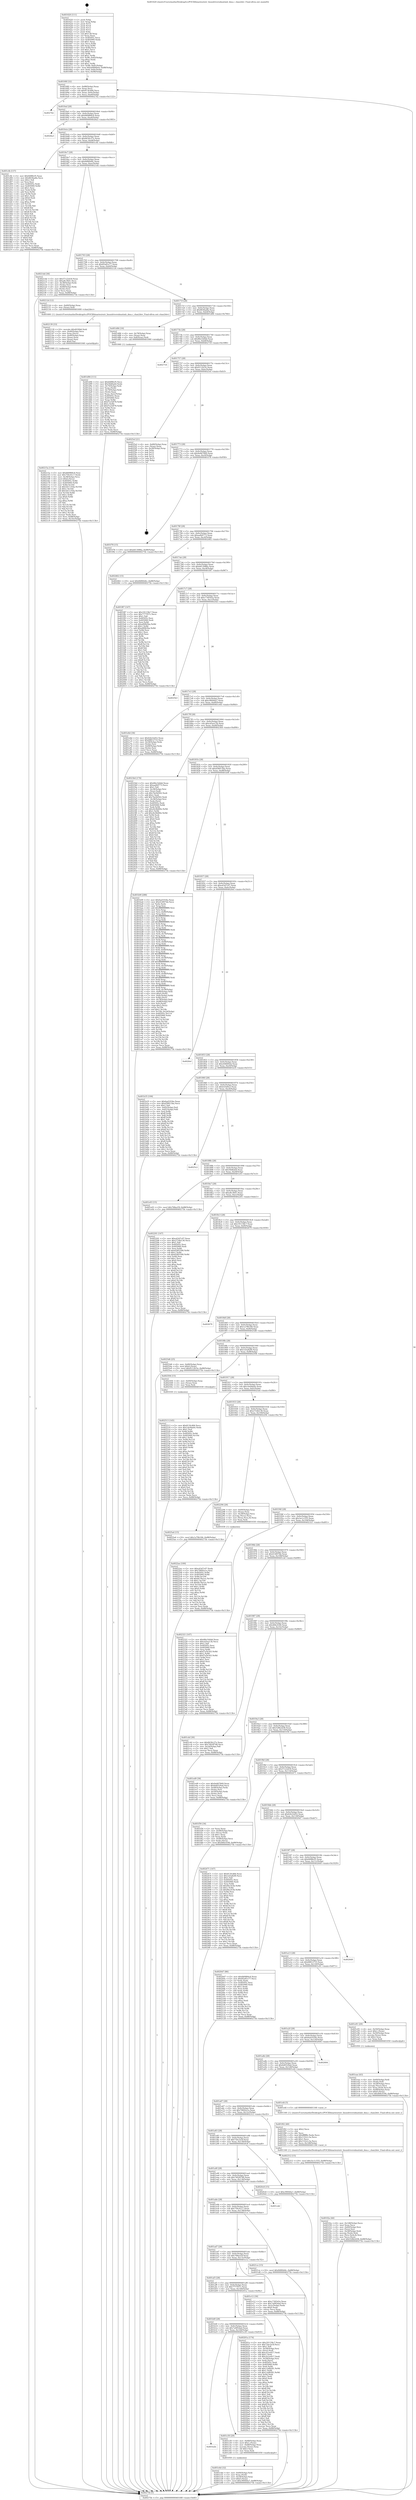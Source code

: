 digraph "0x401620" {
  label = "0x401620 (/mnt/c/Users/mathe/Desktop/tcc/POCII/binaries/extr_linuxdriversdmatimb_dma.c_chan2dev_Final-ollvm.out::main(0))"
  labelloc = "t"
  node[shape=record]

  Entry [label="",width=0.3,height=0.3,shape=circle,fillcolor=black,style=filled]
  "0x40168f" [label="{
     0x40168f [32]\l
     | [instrs]\l
     &nbsp;&nbsp;0x40168f \<+6\>: mov -0x88(%rbp),%eax\l
     &nbsp;&nbsp;0x401695 \<+2\>: mov %eax,%ecx\l
     &nbsp;&nbsp;0x401697 \<+6\>: sub $0x813fc484,%ecx\l
     &nbsp;&nbsp;0x40169d \<+6\>: mov %eax,-0x9c(%rbp)\l
     &nbsp;&nbsp;0x4016a3 \<+6\>: mov %ecx,-0xa0(%rbp)\l
     &nbsp;&nbsp;0x4016a9 \<+6\>: je 0000000000402742 \<main+0x1122\>\l
  }"]
  "0x402742" [label="{
     0x402742\l
  }", style=dashed]
  "0x4016af" [label="{
     0x4016af [28]\l
     | [instrs]\l
     &nbsp;&nbsp;0x4016af \<+5\>: jmp 00000000004016b4 \<main+0x94\>\l
     &nbsp;&nbsp;0x4016b4 \<+6\>: mov -0x9c(%rbp),%eax\l
     &nbsp;&nbsp;0x4016ba \<+5\>: sub $0x840884c6,%eax\l
     &nbsp;&nbsp;0x4016bf \<+6\>: mov %eax,-0xa4(%rbp)\l
     &nbsp;&nbsp;0x4016c5 \<+6\>: je 00000000004026a3 \<main+0x1083\>\l
  }"]
  Exit [label="",width=0.3,height=0.3,shape=circle,fillcolor=black,style=filled,peripheries=2]
  "0x4026a3" [label="{
     0x4026a3\l
  }", style=dashed]
  "0x4016cb" [label="{
     0x4016cb [28]\l
     | [instrs]\l
     &nbsp;&nbsp;0x4016cb \<+5\>: jmp 00000000004016d0 \<main+0xb0\>\l
     &nbsp;&nbsp;0x4016d0 \<+6\>: mov -0x9c(%rbp),%eax\l
     &nbsp;&nbsp;0x4016d6 \<+5\>: sub $0x8430c27e,%eax\l
     &nbsp;&nbsp;0x4016db \<+6\>: mov %eax,-0xa8(%rbp)\l
     &nbsp;&nbsp;0x4016e1 \<+6\>: je 0000000000401cfb \<main+0x6db\>\l
  }"]
  "0x402513" [label="{
     0x402513 [145]\l
     | [instrs]\l
     &nbsp;&nbsp;0x402513 \<+5\>: mov $0x813fc484,%ecx\l
     &nbsp;&nbsp;0x402518 \<+5\>: mov $0x1de9da0e,%edx\l
     &nbsp;&nbsp;0x40251d \<+3\>: mov $0x1,%sil\l
     &nbsp;&nbsp;0x402520 \<+3\>: xor %r8d,%r8d\l
     &nbsp;&nbsp;0x402523 \<+8\>: mov 0x40505c,%r9d\l
     &nbsp;&nbsp;0x40252b \<+8\>: mov 0x405060,%r10d\l
     &nbsp;&nbsp;0x402533 \<+4\>: sub $0x1,%r8d\l
     &nbsp;&nbsp;0x402537 \<+3\>: mov %r9d,%r11d\l
     &nbsp;&nbsp;0x40253a \<+3\>: add %r8d,%r11d\l
     &nbsp;&nbsp;0x40253d \<+4\>: imul %r11d,%r9d\l
     &nbsp;&nbsp;0x402541 \<+4\>: and $0x1,%r9d\l
     &nbsp;&nbsp;0x402545 \<+4\>: cmp $0x0,%r9d\l
     &nbsp;&nbsp;0x402549 \<+3\>: sete %bl\l
     &nbsp;&nbsp;0x40254c \<+4\>: cmp $0xa,%r10d\l
     &nbsp;&nbsp;0x402550 \<+4\>: setl %r14b\l
     &nbsp;&nbsp;0x402554 \<+3\>: mov %bl,%r15b\l
     &nbsp;&nbsp;0x402557 \<+4\>: xor $0xff,%r15b\l
     &nbsp;&nbsp;0x40255b \<+3\>: mov %r14b,%r12b\l
     &nbsp;&nbsp;0x40255e \<+4\>: xor $0xff,%r12b\l
     &nbsp;&nbsp;0x402562 \<+4\>: xor $0x0,%sil\l
     &nbsp;&nbsp;0x402566 \<+3\>: mov %r15b,%r13b\l
     &nbsp;&nbsp;0x402569 \<+4\>: and $0x0,%r13b\l
     &nbsp;&nbsp;0x40256d \<+3\>: and %sil,%bl\l
     &nbsp;&nbsp;0x402570 \<+3\>: mov %r12b,%al\l
     &nbsp;&nbsp;0x402573 \<+2\>: and $0x0,%al\l
     &nbsp;&nbsp;0x402575 \<+3\>: and %sil,%r14b\l
     &nbsp;&nbsp;0x402578 \<+3\>: or %bl,%r13b\l
     &nbsp;&nbsp;0x40257b \<+3\>: or %r14b,%al\l
     &nbsp;&nbsp;0x40257e \<+3\>: xor %al,%r13b\l
     &nbsp;&nbsp;0x402581 \<+3\>: or %r12b,%r15b\l
     &nbsp;&nbsp;0x402584 \<+4\>: xor $0xff,%r15b\l
     &nbsp;&nbsp;0x402588 \<+4\>: or $0x0,%sil\l
     &nbsp;&nbsp;0x40258c \<+3\>: and %sil,%r15b\l
     &nbsp;&nbsp;0x40258f \<+3\>: or %r15b,%r13b\l
     &nbsp;&nbsp;0x402592 \<+4\>: test $0x1,%r13b\l
     &nbsp;&nbsp;0x402596 \<+3\>: cmovne %edx,%ecx\l
     &nbsp;&nbsp;0x402599 \<+6\>: mov %ecx,-0x88(%rbp)\l
     &nbsp;&nbsp;0x40259f \<+5\>: jmp 000000000040275b \<main+0x113b\>\l
  }"]
  "0x401cfb" [label="{
     0x401cfb [137]\l
     | [instrs]\l
     &nbsp;&nbsp;0x401cfb \<+5\>: mov $0x64f86cf5,%eax\l
     &nbsp;&nbsp;0x401d00 \<+5\>: mov $0x8636adfa,%ecx\l
     &nbsp;&nbsp;0x401d05 \<+2\>: mov $0x1,%dl\l
     &nbsp;&nbsp;0x401d07 \<+2\>: xor %esi,%esi\l
     &nbsp;&nbsp;0x401d09 \<+7\>: mov 0x40505c,%edi\l
     &nbsp;&nbsp;0x401d10 \<+8\>: mov 0x405060,%r8d\l
     &nbsp;&nbsp;0x401d18 \<+3\>: sub $0x1,%esi\l
     &nbsp;&nbsp;0x401d1b \<+3\>: mov %edi,%r9d\l
     &nbsp;&nbsp;0x401d1e \<+3\>: add %esi,%r9d\l
     &nbsp;&nbsp;0x401d21 \<+4\>: imul %r9d,%edi\l
     &nbsp;&nbsp;0x401d25 \<+3\>: and $0x1,%edi\l
     &nbsp;&nbsp;0x401d28 \<+3\>: cmp $0x0,%edi\l
     &nbsp;&nbsp;0x401d2b \<+4\>: sete %r10b\l
     &nbsp;&nbsp;0x401d2f \<+4\>: cmp $0xa,%r8d\l
     &nbsp;&nbsp;0x401d33 \<+4\>: setl %r11b\l
     &nbsp;&nbsp;0x401d37 \<+3\>: mov %r10b,%bl\l
     &nbsp;&nbsp;0x401d3a \<+3\>: xor $0xff,%bl\l
     &nbsp;&nbsp;0x401d3d \<+3\>: mov %r11b,%r14b\l
     &nbsp;&nbsp;0x401d40 \<+4\>: xor $0xff,%r14b\l
     &nbsp;&nbsp;0x401d44 \<+3\>: xor $0x0,%dl\l
     &nbsp;&nbsp;0x401d47 \<+3\>: mov %bl,%r15b\l
     &nbsp;&nbsp;0x401d4a \<+4\>: and $0x0,%r15b\l
     &nbsp;&nbsp;0x401d4e \<+3\>: and %dl,%r10b\l
     &nbsp;&nbsp;0x401d51 \<+3\>: mov %r14b,%r12b\l
     &nbsp;&nbsp;0x401d54 \<+4\>: and $0x0,%r12b\l
     &nbsp;&nbsp;0x401d58 \<+3\>: and %dl,%r11b\l
     &nbsp;&nbsp;0x401d5b \<+3\>: or %r10b,%r15b\l
     &nbsp;&nbsp;0x401d5e \<+3\>: or %r11b,%r12b\l
     &nbsp;&nbsp;0x401d61 \<+3\>: xor %r12b,%r15b\l
     &nbsp;&nbsp;0x401d64 \<+3\>: or %r14b,%bl\l
     &nbsp;&nbsp;0x401d67 \<+3\>: xor $0xff,%bl\l
     &nbsp;&nbsp;0x401d6a \<+3\>: or $0x0,%dl\l
     &nbsp;&nbsp;0x401d6d \<+2\>: and %dl,%bl\l
     &nbsp;&nbsp;0x401d6f \<+3\>: or %bl,%r15b\l
     &nbsp;&nbsp;0x401d72 \<+4\>: test $0x1,%r15b\l
     &nbsp;&nbsp;0x401d76 \<+3\>: cmovne %ecx,%eax\l
     &nbsp;&nbsp;0x401d79 \<+6\>: mov %eax,-0x88(%rbp)\l
     &nbsp;&nbsp;0x401d7f \<+5\>: jmp 000000000040275b \<main+0x113b\>\l
  }"]
  "0x4016e7" [label="{
     0x4016e7 [28]\l
     | [instrs]\l
     &nbsp;&nbsp;0x4016e7 \<+5\>: jmp 00000000004016ec \<main+0xcc\>\l
     &nbsp;&nbsp;0x4016ec \<+6\>: mov -0x9c(%rbp),%eax\l
     &nbsp;&nbsp;0x4016f2 \<+5\>: sub $0x84f60d4c,%eax\l
     &nbsp;&nbsp;0x4016f7 \<+6\>: mov %eax,-0xac(%rbp)\l
     &nbsp;&nbsp;0x4016fd \<+6\>: je 00000000004021dd \<main+0xbbd\>\l
  }"]
  "0x4022ae" [label="{
     0x4022ae [100]\l
     | [instrs]\l
     &nbsp;&nbsp;0x4022ae \<+5\>: mov $0xe43d7c07,%edx\l
     &nbsp;&nbsp;0x4022b3 \<+5\>: mov $0x70692e1a,%esi\l
     &nbsp;&nbsp;0x4022b8 \<+8\>: mov 0x40505c,%r8d\l
     &nbsp;&nbsp;0x4022c0 \<+8\>: mov 0x405060,%r9d\l
     &nbsp;&nbsp;0x4022c8 \<+3\>: mov %r8d,%r10d\l
     &nbsp;&nbsp;0x4022cb \<+7\>: add $0x8e78a1ec,%r10d\l
     &nbsp;&nbsp;0x4022d2 \<+4\>: sub $0x1,%r10d\l
     &nbsp;&nbsp;0x4022d6 \<+7\>: sub $0x8e78a1ec,%r10d\l
     &nbsp;&nbsp;0x4022dd \<+4\>: imul %r10d,%r8d\l
     &nbsp;&nbsp;0x4022e1 \<+4\>: and $0x1,%r8d\l
     &nbsp;&nbsp;0x4022e5 \<+4\>: cmp $0x0,%r8d\l
     &nbsp;&nbsp;0x4022e9 \<+4\>: sete %r11b\l
     &nbsp;&nbsp;0x4022ed \<+4\>: cmp $0xa,%r9d\l
     &nbsp;&nbsp;0x4022f1 \<+3\>: setl %bl\l
     &nbsp;&nbsp;0x4022f4 \<+3\>: mov %r11b,%r14b\l
     &nbsp;&nbsp;0x4022f7 \<+3\>: and %bl,%r14b\l
     &nbsp;&nbsp;0x4022fa \<+3\>: xor %bl,%r11b\l
     &nbsp;&nbsp;0x4022fd \<+3\>: or %r11b,%r14b\l
     &nbsp;&nbsp;0x402300 \<+4\>: test $0x1,%r14b\l
     &nbsp;&nbsp;0x402304 \<+3\>: cmovne %esi,%edx\l
     &nbsp;&nbsp;0x402307 \<+6\>: mov %edx,-0x88(%rbp)\l
     &nbsp;&nbsp;0x40230d \<+5\>: jmp 000000000040275b \<main+0x113b\>\l
  }"]
  "0x4021dd" [label="{
     0x4021dd [36]\l
     | [instrs]\l
     &nbsp;&nbsp;0x4021dd \<+5\>: mov $0x57c22d18,%eax\l
     &nbsp;&nbsp;0x4021e2 \<+5\>: mov $0xa8c36d1,%ecx\l
     &nbsp;&nbsp;0x4021e7 \<+4\>: mov -0x38(%rbp),%rdx\l
     &nbsp;&nbsp;0x4021eb \<+2\>: mov (%rdx),%esi\l
     &nbsp;&nbsp;0x4021ed \<+4\>: mov -0x68(%rbp),%rdx\l
     &nbsp;&nbsp;0x4021f1 \<+2\>: cmp (%rdx),%esi\l
     &nbsp;&nbsp;0x4021f3 \<+3\>: cmovl %ecx,%eax\l
     &nbsp;&nbsp;0x4021f6 \<+6\>: mov %eax,-0x88(%rbp)\l
     &nbsp;&nbsp;0x4021fc \<+5\>: jmp 000000000040275b \<main+0x113b\>\l
  }"]
  "0x401703" [label="{
     0x401703 [28]\l
     | [instrs]\l
     &nbsp;&nbsp;0x401703 \<+5\>: jmp 0000000000401708 \<main+0xe8\>\l
     &nbsp;&nbsp;0x401708 \<+6\>: mov -0x9c(%rbp),%eax\l
     &nbsp;&nbsp;0x40170e \<+5\>: sub $0x85a81e77,%eax\l
     &nbsp;&nbsp;0x401713 \<+6\>: mov %eax,-0xb0(%rbp)\l
     &nbsp;&nbsp;0x401719 \<+6\>: je 000000000040212d \<main+0xb0d\>\l
  }"]
  "0x40215a" [label="{
     0x40215a [116]\l
     | [instrs]\l
     &nbsp;&nbsp;0x40215a \<+5\>: mov $0x840884c6,%esi\l
     &nbsp;&nbsp;0x40215f \<+5\>: mov $0x750c41c7,%edx\l
     &nbsp;&nbsp;0x402164 \<+4\>: mov -0x38(%rbp),%rcx\l
     &nbsp;&nbsp;0x402168 \<+6\>: movl $0x0,(%rcx)\l
     &nbsp;&nbsp;0x40216e \<+8\>: mov 0x40505c,%r8d\l
     &nbsp;&nbsp;0x402176 \<+8\>: mov 0x405060,%r9d\l
     &nbsp;&nbsp;0x40217e \<+3\>: mov %r8d,%r10d\l
     &nbsp;&nbsp;0x402181 \<+7\>: sub $0x5d11354a,%r10d\l
     &nbsp;&nbsp;0x402188 \<+4\>: sub $0x1,%r10d\l
     &nbsp;&nbsp;0x40218c \<+7\>: add $0x5d11354a,%r10d\l
     &nbsp;&nbsp;0x402193 \<+4\>: imul %r10d,%r8d\l
     &nbsp;&nbsp;0x402197 \<+4\>: and $0x1,%r8d\l
     &nbsp;&nbsp;0x40219b \<+4\>: cmp $0x0,%r8d\l
     &nbsp;&nbsp;0x40219f \<+4\>: sete %r11b\l
     &nbsp;&nbsp;0x4021a3 \<+4\>: cmp $0xa,%r9d\l
     &nbsp;&nbsp;0x4021a7 \<+3\>: setl %bl\l
     &nbsp;&nbsp;0x4021aa \<+3\>: mov %r11b,%r14b\l
     &nbsp;&nbsp;0x4021ad \<+3\>: and %bl,%r14b\l
     &nbsp;&nbsp;0x4021b0 \<+3\>: xor %bl,%r11b\l
     &nbsp;&nbsp;0x4021b3 \<+3\>: or %r11b,%r14b\l
     &nbsp;&nbsp;0x4021b6 \<+4\>: test $0x1,%r14b\l
     &nbsp;&nbsp;0x4021ba \<+3\>: cmovne %edx,%esi\l
     &nbsp;&nbsp;0x4021bd \<+6\>: mov %esi,-0x88(%rbp)\l
     &nbsp;&nbsp;0x4021c3 \<+6\>: mov %eax,-0x14c(%rbp)\l
     &nbsp;&nbsp;0x4021c9 \<+5\>: jmp 000000000040275b \<main+0x113b\>\l
  }"]
  "0x40212d" [label="{
     0x40212d [12]\l
     | [instrs]\l
     &nbsp;&nbsp;0x40212d \<+4\>: mov -0x60(%rbp),%rax\l
     &nbsp;&nbsp;0x402131 \<+3\>: mov (%rax),%rdi\l
     &nbsp;&nbsp;0x402134 \<+5\>: call 0000000000401600 \<chan2dev\>\l
     | [calls]\l
     &nbsp;&nbsp;0x401600 \{1\} (/mnt/c/Users/mathe/Desktop/tcc/POCII/binaries/extr_linuxdriversdmatimb_dma.c_chan2dev_Final-ollvm.out::chan2dev)\l
  }"]
  "0x40171f" [label="{
     0x40171f [28]\l
     | [instrs]\l
     &nbsp;&nbsp;0x40171f \<+5\>: jmp 0000000000401724 \<main+0x104\>\l
     &nbsp;&nbsp;0x401724 \<+6\>: mov -0x9c(%rbp),%eax\l
     &nbsp;&nbsp;0x40172a \<+5\>: sub $0x8636adfa,%eax\l
     &nbsp;&nbsp;0x40172f \<+6\>: mov %eax,-0xb4(%rbp)\l
     &nbsp;&nbsp;0x401735 \<+6\>: je 0000000000401d84 \<main+0x764\>\l
  }"]
  "0x402139" [label="{
     0x402139 [33]\l
     | [instrs]\l
     &nbsp;&nbsp;0x402139 \<+10\>: movabs $0x4030b6,%rdi\l
     &nbsp;&nbsp;0x402143 \<+4\>: mov -0x40(%rbp),%rcx\l
     &nbsp;&nbsp;0x402147 \<+3\>: mov %rax,(%rcx)\l
     &nbsp;&nbsp;0x40214a \<+4\>: mov -0x40(%rbp),%rax\l
     &nbsp;&nbsp;0x40214e \<+3\>: mov (%rax),%rax\l
     &nbsp;&nbsp;0x402151 \<+2\>: mov (%rax),%esi\l
     &nbsp;&nbsp;0x402153 \<+2\>: mov $0x0,%al\l
     &nbsp;&nbsp;0x402155 \<+5\>: call 0000000000401040 \<printf@plt\>\l
     | [calls]\l
     &nbsp;&nbsp;0x401040 \{1\} (unknown)\l
  }"]
  "0x401d84" [label="{
     0x401d84 [16]\l
     | [instrs]\l
     &nbsp;&nbsp;0x401d84 \<+4\>: mov -0x78(%rbp),%rax\l
     &nbsp;&nbsp;0x401d88 \<+3\>: mov (%rax),%rax\l
     &nbsp;&nbsp;0x401d8b \<+4\>: mov 0x8(%rax),%rdi\l
     &nbsp;&nbsp;0x401d8f \<+5\>: call 0000000000401060 \<atoi@plt\>\l
     | [calls]\l
     &nbsp;&nbsp;0x401060 \{1\} (unknown)\l
  }"]
  "0x40173b" [label="{
     0x40173b [28]\l
     | [instrs]\l
     &nbsp;&nbsp;0x40173b \<+5\>: jmp 0000000000401740 \<main+0x120\>\l
     &nbsp;&nbsp;0x401740 \<+6\>: mov -0x9c(%rbp),%eax\l
     &nbsp;&nbsp;0x401746 \<+5\>: sub $0x86e1b0dd,%eax\l
     &nbsp;&nbsp;0x40174b \<+6\>: mov %eax,-0xb8(%rbp)\l
     &nbsp;&nbsp;0x401751 \<+6\>: je 0000000000402718 \<main+0x10f8\>\l
  }"]
  "0x401f2a" [label="{
     0x401f2a [44]\l
     | [instrs]\l
     &nbsp;&nbsp;0x401f2a \<+6\>: mov -0x148(%rbp),%ecx\l
     &nbsp;&nbsp;0x401f30 \<+3\>: imul %eax,%ecx\l
     &nbsp;&nbsp;0x401f33 \<+4\>: mov -0x60(%rbp),%rsi\l
     &nbsp;&nbsp;0x401f37 \<+3\>: mov (%rsi),%rsi\l
     &nbsp;&nbsp;0x401f3a \<+4\>: mov -0x58(%rbp),%rdi\l
     &nbsp;&nbsp;0x401f3e \<+3\>: movslq (%rdi),%rdi\l
     &nbsp;&nbsp;0x401f41 \<+4\>: mov (%rsi,%rdi,8),%rsi\l
     &nbsp;&nbsp;0x401f45 \<+2\>: mov %ecx,(%rsi)\l
     &nbsp;&nbsp;0x401f47 \<+10\>: movl $0x528b2d38,-0x88(%rbp)\l
     &nbsp;&nbsp;0x401f51 \<+5\>: jmp 000000000040275b \<main+0x113b\>\l
  }"]
  "0x402718" [label="{
     0x402718\l
  }", style=dashed]
  "0x401757" [label="{
     0x401757 [28]\l
     | [instrs]\l
     &nbsp;&nbsp;0x401757 \<+5\>: jmp 000000000040175c \<main+0x13c\>\l
     &nbsp;&nbsp;0x40175c \<+6\>: mov -0x9c(%rbp),%eax\l
     &nbsp;&nbsp;0x401762 \<+5\>: sub $0x9112fc5e,%eax\l
     &nbsp;&nbsp;0x401767 \<+6\>: mov %eax,-0xbc(%rbp)\l
     &nbsp;&nbsp;0x40176d \<+6\>: je 00000000004025ef \<main+0xfcf\>\l
  }"]
  "0x401f02" [label="{
     0x401f02 [40]\l
     | [instrs]\l
     &nbsp;&nbsp;0x401f02 \<+5\>: mov $0x2,%ecx\l
     &nbsp;&nbsp;0x401f07 \<+1\>: cltd\l
     &nbsp;&nbsp;0x401f08 \<+2\>: idiv %ecx\l
     &nbsp;&nbsp;0x401f0a \<+6\>: imul $0xfffffffe,%edx,%ecx\l
     &nbsp;&nbsp;0x401f10 \<+6\>: sub $0x131b1c3a,%ecx\l
     &nbsp;&nbsp;0x401f16 \<+3\>: add $0x1,%ecx\l
     &nbsp;&nbsp;0x401f19 \<+6\>: add $0x131b1c3a,%ecx\l
     &nbsp;&nbsp;0x401f1f \<+6\>: mov %ecx,-0x148(%rbp)\l
     &nbsp;&nbsp;0x401f25 \<+5\>: call 0000000000401160 \<next_i\>\l
     | [calls]\l
     &nbsp;&nbsp;0x401160 \{1\} (/mnt/c/Users/mathe/Desktop/tcc/POCII/binaries/extr_linuxdriversdmatimb_dma.c_chan2dev_Final-ollvm.out::next_i)\l
  }"]
  "0x4025ef" [label="{
     0x4025ef [21]\l
     | [instrs]\l
     &nbsp;&nbsp;0x4025ef \<+4\>: mov -0x80(%rbp),%rax\l
     &nbsp;&nbsp;0x4025f3 \<+2\>: mov (%rax),%eax\l
     &nbsp;&nbsp;0x4025f5 \<+4\>: lea -0x28(%rbp),%rsp\l
     &nbsp;&nbsp;0x4025f9 \<+1\>: pop %rbx\l
     &nbsp;&nbsp;0x4025fa \<+2\>: pop %r12\l
     &nbsp;&nbsp;0x4025fc \<+2\>: pop %r13\l
     &nbsp;&nbsp;0x4025fe \<+2\>: pop %r14\l
     &nbsp;&nbsp;0x402600 \<+2\>: pop %r15\l
     &nbsp;&nbsp;0x402602 \<+1\>: pop %rbp\l
     &nbsp;&nbsp;0x402603 \<+1\>: ret\l
  }"]
  "0x401773" [label="{
     0x401773 [28]\l
     | [instrs]\l
     &nbsp;&nbsp;0x401773 \<+5\>: jmp 0000000000401778 \<main+0x158\>\l
     &nbsp;&nbsp;0x401778 \<+6\>: mov -0x9c(%rbp),%eax\l
     &nbsp;&nbsp;0x40177e \<+5\>: sub $0x9e667849,%eax\l
     &nbsp;&nbsp;0x401783 \<+6\>: mov %eax,-0xc0(%rbp)\l
     &nbsp;&nbsp;0x401789 \<+6\>: je 0000000000401f78 \<main+0x958\>\l
  }"]
  "0x401eae" [label="{
     0x401eae [43]\l
     | [instrs]\l
     &nbsp;&nbsp;0x401eae \<+4\>: mov -0x60(%rbp),%rdi\l
     &nbsp;&nbsp;0x401eb2 \<+3\>: mov (%rdi),%rdi\l
     &nbsp;&nbsp;0x401eb5 \<+4\>: mov -0x58(%rbp),%rcx\l
     &nbsp;&nbsp;0x401eb9 \<+3\>: movslq (%rcx),%rcx\l
     &nbsp;&nbsp;0x401ebc \<+4\>: mov %rax,(%rdi,%rcx,8)\l
     &nbsp;&nbsp;0x401ec0 \<+4\>: mov -0x48(%rbp),%rax\l
     &nbsp;&nbsp;0x401ec4 \<+6\>: movl $0x0,(%rax)\l
     &nbsp;&nbsp;0x401eca \<+10\>: movl $0x484c03f4,-0x88(%rbp)\l
     &nbsp;&nbsp;0x401ed4 \<+5\>: jmp 000000000040275b \<main+0x113b\>\l
  }"]
  "0x401f78" [label="{
     0x401f78 [15]\l
     | [instrs]\l
     &nbsp;&nbsp;0x401f78 \<+10\>: movl $0xb613086a,-0x88(%rbp)\l
     &nbsp;&nbsp;0x401f82 \<+5\>: jmp 000000000040275b \<main+0x113b\>\l
  }"]
  "0x40178f" [label="{
     0x40178f [28]\l
     | [instrs]\l
     &nbsp;&nbsp;0x40178f \<+5\>: jmp 0000000000401794 \<main+0x174\>\l
     &nbsp;&nbsp;0x401794 \<+6\>: mov -0x9c(%rbp),%eax\l
     &nbsp;&nbsp;0x40179a \<+5\>: sub $0xaafb9773,%eax\l
     &nbsp;&nbsp;0x40179f \<+6\>: mov %eax,-0xc4(%rbp)\l
     &nbsp;&nbsp;0x4017a5 \<+6\>: je 0000000000402462 \<main+0xe42\>\l
  }"]
  "0x401e4d" [label="{
     0x401e4d [32]\l
     | [instrs]\l
     &nbsp;&nbsp;0x401e4d \<+4\>: mov -0x60(%rbp),%rdi\l
     &nbsp;&nbsp;0x401e51 \<+3\>: mov %rax,(%rdi)\l
     &nbsp;&nbsp;0x401e54 \<+4\>: mov -0x58(%rbp),%rax\l
     &nbsp;&nbsp;0x401e58 \<+6\>: movl $0x0,(%rax)\l
     &nbsp;&nbsp;0x401e5e \<+10\>: movl $0xc90044a7,-0x88(%rbp)\l
     &nbsp;&nbsp;0x401e68 \<+5\>: jmp 000000000040275b \<main+0x113b\>\l
  }"]
  "0x402462" [label="{
     0x402462 [15]\l
     | [instrs]\l
     &nbsp;&nbsp;0x402462 \<+10\>: movl $0x84f60d4c,-0x88(%rbp)\l
     &nbsp;&nbsp;0x40246c \<+5\>: jmp 000000000040275b \<main+0x113b\>\l
  }"]
  "0x4017ab" [label="{
     0x4017ab [28]\l
     | [instrs]\l
     &nbsp;&nbsp;0x4017ab \<+5\>: jmp 00000000004017b0 \<main+0x190\>\l
     &nbsp;&nbsp;0x4017b0 \<+6\>: mov -0x9c(%rbp),%eax\l
     &nbsp;&nbsp;0x4017b6 \<+5\>: sub $0xb613086a,%eax\l
     &nbsp;&nbsp;0x4017bb \<+6\>: mov %eax,-0xc8(%rbp)\l
     &nbsp;&nbsp;0x4017c1 \<+6\>: je 0000000000401f87 \<main+0x967\>\l
  }"]
  "0x401b2b" [label="{
     0x401b2b\l
  }", style=dashed]
  "0x401f87" [label="{
     0x401f87 [147]\l
     | [instrs]\l
     &nbsp;&nbsp;0x401f87 \<+5\>: mov $0x191158c7,%eax\l
     &nbsp;&nbsp;0x401f8c \<+5\>: mov $0x7777f57c,%ecx\l
     &nbsp;&nbsp;0x401f91 \<+2\>: mov $0x1,%dl\l
     &nbsp;&nbsp;0x401f93 \<+7\>: mov 0x40505c,%esi\l
     &nbsp;&nbsp;0x401f9a \<+7\>: mov 0x405060,%edi\l
     &nbsp;&nbsp;0x401fa1 \<+3\>: mov %esi,%r8d\l
     &nbsp;&nbsp;0x401fa4 \<+7\>: sub $0xaf49b5ba,%r8d\l
     &nbsp;&nbsp;0x401fab \<+4\>: sub $0x1,%r8d\l
     &nbsp;&nbsp;0x401faf \<+7\>: add $0xaf49b5ba,%r8d\l
     &nbsp;&nbsp;0x401fb6 \<+4\>: imul %r8d,%esi\l
     &nbsp;&nbsp;0x401fba \<+3\>: and $0x1,%esi\l
     &nbsp;&nbsp;0x401fbd \<+3\>: cmp $0x0,%esi\l
     &nbsp;&nbsp;0x401fc0 \<+4\>: sete %r9b\l
     &nbsp;&nbsp;0x401fc4 \<+3\>: cmp $0xa,%edi\l
     &nbsp;&nbsp;0x401fc7 \<+4\>: setl %r10b\l
     &nbsp;&nbsp;0x401fcb \<+3\>: mov %r9b,%r11b\l
     &nbsp;&nbsp;0x401fce \<+4\>: xor $0xff,%r11b\l
     &nbsp;&nbsp;0x401fd2 \<+3\>: mov %r10b,%bl\l
     &nbsp;&nbsp;0x401fd5 \<+3\>: xor $0xff,%bl\l
     &nbsp;&nbsp;0x401fd8 \<+3\>: xor $0x1,%dl\l
     &nbsp;&nbsp;0x401fdb \<+3\>: mov %r11b,%r14b\l
     &nbsp;&nbsp;0x401fde \<+4\>: and $0xff,%r14b\l
     &nbsp;&nbsp;0x401fe2 \<+3\>: and %dl,%r9b\l
     &nbsp;&nbsp;0x401fe5 \<+3\>: mov %bl,%r15b\l
     &nbsp;&nbsp;0x401fe8 \<+4\>: and $0xff,%r15b\l
     &nbsp;&nbsp;0x401fec \<+3\>: and %dl,%r10b\l
     &nbsp;&nbsp;0x401fef \<+3\>: or %r9b,%r14b\l
     &nbsp;&nbsp;0x401ff2 \<+3\>: or %r10b,%r15b\l
     &nbsp;&nbsp;0x401ff5 \<+3\>: xor %r15b,%r14b\l
     &nbsp;&nbsp;0x401ff8 \<+3\>: or %bl,%r11b\l
     &nbsp;&nbsp;0x401ffb \<+4\>: xor $0xff,%r11b\l
     &nbsp;&nbsp;0x401fff \<+3\>: or $0x1,%dl\l
     &nbsp;&nbsp;0x402002 \<+3\>: and %dl,%r11b\l
     &nbsp;&nbsp;0x402005 \<+3\>: or %r11b,%r14b\l
     &nbsp;&nbsp;0x402008 \<+4\>: test $0x1,%r14b\l
     &nbsp;&nbsp;0x40200c \<+3\>: cmovne %ecx,%eax\l
     &nbsp;&nbsp;0x40200f \<+6\>: mov %eax,-0x88(%rbp)\l
     &nbsp;&nbsp;0x402015 \<+5\>: jmp 000000000040275b \<main+0x113b\>\l
  }"]
  "0x4017c7" [label="{
     0x4017c7 [28]\l
     | [instrs]\l
     &nbsp;&nbsp;0x4017c7 \<+5\>: jmp 00000000004017cc \<main+0x1ac\>\l
     &nbsp;&nbsp;0x4017cc \<+6\>: mov -0x9c(%rbp),%eax\l
     &nbsp;&nbsp;0x4017d2 \<+5\>: sub $0xc7365d2a,%eax\l
     &nbsp;&nbsp;0x4017d7 \<+6\>: mov %eax,-0xcc(%rbp)\l
     &nbsp;&nbsp;0x4017dd \<+6\>: je 00000000004025b3 \<main+0xf93\>\l
  }"]
  "0x401e30" [label="{
     0x401e30 [29]\l
     | [instrs]\l
     &nbsp;&nbsp;0x401e30 \<+4\>: mov -0x68(%rbp),%rax\l
     &nbsp;&nbsp;0x401e34 \<+6\>: movl $0x1,(%rax)\l
     &nbsp;&nbsp;0x401e3a \<+4\>: mov -0x68(%rbp),%rax\l
     &nbsp;&nbsp;0x401e3e \<+3\>: movslq (%rax),%rax\l
     &nbsp;&nbsp;0x401e41 \<+4\>: shl $0x3,%rax\l
     &nbsp;&nbsp;0x401e45 \<+3\>: mov %rax,%rdi\l
     &nbsp;&nbsp;0x401e48 \<+5\>: call 0000000000401050 \<malloc@plt\>\l
     | [calls]\l
     &nbsp;&nbsp;0x401050 \{1\} (unknown)\l
  }"]
  "0x4025b3" [label="{
     0x4025b3\l
  }", style=dashed]
  "0x4017e3" [label="{
     0x4017e3 [28]\l
     | [instrs]\l
     &nbsp;&nbsp;0x4017e3 \<+5\>: jmp 00000000004017e8 \<main+0x1c8\>\l
     &nbsp;&nbsp;0x4017e8 \<+6\>: mov -0x9c(%rbp),%eax\l
     &nbsp;&nbsp;0x4017ee \<+5\>: sub $0xc90044a7,%eax\l
     &nbsp;&nbsp;0x4017f3 \<+6\>: mov %eax,-0xd0(%rbp)\l
     &nbsp;&nbsp;0x4017f9 \<+6\>: je 0000000000401e6d \<main+0x84d\>\l
  }"]
  "0x401b0f" [label="{
     0x401b0f [28]\l
     | [instrs]\l
     &nbsp;&nbsp;0x401b0f \<+5\>: jmp 0000000000401b14 \<main+0x4f4\>\l
     &nbsp;&nbsp;0x401b14 \<+6\>: mov -0x9c(%rbp),%eax\l
     &nbsp;&nbsp;0x401b1a \<+5\>: sub $0x7a085dad,%eax\l
     &nbsp;&nbsp;0x401b1f \<+6\>: mov %eax,-0x144(%rbp)\l
     &nbsp;&nbsp;0x401b25 \<+6\>: je 0000000000401e30 \<main+0x810\>\l
  }"]
  "0x401e6d" [label="{
     0x401e6d [36]\l
     | [instrs]\l
     &nbsp;&nbsp;0x401e6d \<+5\>: mov $0x62b32d52,%eax\l
     &nbsp;&nbsp;0x401e72 \<+5\>: mov $0x68812733,%ecx\l
     &nbsp;&nbsp;0x401e77 \<+4\>: mov -0x58(%rbp),%rdx\l
     &nbsp;&nbsp;0x401e7b \<+2\>: mov (%rdx),%esi\l
     &nbsp;&nbsp;0x401e7d \<+4\>: mov -0x68(%rbp),%rdx\l
     &nbsp;&nbsp;0x401e81 \<+2\>: cmp (%rdx),%esi\l
     &nbsp;&nbsp;0x401e83 \<+3\>: cmovl %ecx,%eax\l
     &nbsp;&nbsp;0x401e86 \<+6\>: mov %eax,-0x88(%rbp)\l
     &nbsp;&nbsp;0x401e8c \<+5\>: jmp 000000000040275b \<main+0x113b\>\l
  }"]
  "0x4017ff" [label="{
     0x4017ff [28]\l
     | [instrs]\l
     &nbsp;&nbsp;0x4017ff \<+5\>: jmp 0000000000401804 \<main+0x1e4\>\l
     &nbsp;&nbsp;0x401804 \<+6\>: mov -0x9c(%rbp),%eax\l
     &nbsp;&nbsp;0x40180a \<+5\>: sub $0xcb5ea13b,%eax\l
     &nbsp;&nbsp;0x40180f \<+6\>: mov %eax,-0xd4(%rbp)\l
     &nbsp;&nbsp;0x401815 \<+6\>: je 00000000004023b4 \<main+0xd94\>\l
  }"]
  "0x40201a" [label="{
     0x40201a [174]\l
     | [instrs]\l
     &nbsp;&nbsp;0x40201a \<+5\>: mov $0x191158c7,%eax\l
     &nbsp;&nbsp;0x40201f \<+5\>: mov $0x72bc2e5f,%ecx\l
     &nbsp;&nbsp;0x402024 \<+2\>: mov $0x1,%dl\l
     &nbsp;&nbsp;0x402026 \<+4\>: mov -0x58(%rbp),%rsi\l
     &nbsp;&nbsp;0x40202a \<+2\>: mov (%rsi),%edi\l
     &nbsp;&nbsp;0x40202c \<+6\>: add $0xcb1ee617,%edi\l
     &nbsp;&nbsp;0x402032 \<+3\>: add $0x1,%edi\l
     &nbsp;&nbsp;0x402035 \<+6\>: sub $0xcb1ee617,%edi\l
     &nbsp;&nbsp;0x40203b \<+4\>: mov -0x58(%rbp),%rsi\l
     &nbsp;&nbsp;0x40203f \<+2\>: mov %edi,(%rsi)\l
     &nbsp;&nbsp;0x402041 \<+7\>: mov 0x40505c,%edi\l
     &nbsp;&nbsp;0x402048 \<+8\>: mov 0x405060,%r8d\l
     &nbsp;&nbsp;0x402050 \<+3\>: mov %edi,%r9d\l
     &nbsp;&nbsp;0x402053 \<+7\>: add $0x1cbf8281,%r9d\l
     &nbsp;&nbsp;0x40205a \<+4\>: sub $0x1,%r9d\l
     &nbsp;&nbsp;0x40205e \<+7\>: sub $0x1cbf8281,%r9d\l
     &nbsp;&nbsp;0x402065 \<+4\>: imul %r9d,%edi\l
     &nbsp;&nbsp;0x402069 \<+3\>: and $0x1,%edi\l
     &nbsp;&nbsp;0x40206c \<+3\>: cmp $0x0,%edi\l
     &nbsp;&nbsp;0x40206f \<+4\>: sete %r10b\l
     &nbsp;&nbsp;0x402073 \<+4\>: cmp $0xa,%r8d\l
     &nbsp;&nbsp;0x402077 \<+4\>: setl %r11b\l
     &nbsp;&nbsp;0x40207b \<+3\>: mov %r10b,%bl\l
     &nbsp;&nbsp;0x40207e \<+3\>: xor $0xff,%bl\l
     &nbsp;&nbsp;0x402081 \<+3\>: mov %r11b,%r14b\l
     &nbsp;&nbsp;0x402084 \<+4\>: xor $0xff,%r14b\l
     &nbsp;&nbsp;0x402088 \<+3\>: xor $0x1,%dl\l
     &nbsp;&nbsp;0x40208b \<+3\>: mov %bl,%r15b\l
     &nbsp;&nbsp;0x40208e \<+4\>: and $0xff,%r15b\l
     &nbsp;&nbsp;0x402092 \<+3\>: and %dl,%r10b\l
     &nbsp;&nbsp;0x402095 \<+3\>: mov %r14b,%r12b\l
     &nbsp;&nbsp;0x402098 \<+4\>: and $0xff,%r12b\l
     &nbsp;&nbsp;0x40209c \<+3\>: and %dl,%r11b\l
     &nbsp;&nbsp;0x40209f \<+3\>: or %r10b,%r15b\l
     &nbsp;&nbsp;0x4020a2 \<+3\>: or %r11b,%r12b\l
     &nbsp;&nbsp;0x4020a5 \<+3\>: xor %r12b,%r15b\l
     &nbsp;&nbsp;0x4020a8 \<+3\>: or %r14b,%bl\l
     &nbsp;&nbsp;0x4020ab \<+3\>: xor $0xff,%bl\l
     &nbsp;&nbsp;0x4020ae \<+3\>: or $0x1,%dl\l
     &nbsp;&nbsp;0x4020b1 \<+2\>: and %dl,%bl\l
     &nbsp;&nbsp;0x4020b3 \<+3\>: or %bl,%r15b\l
     &nbsp;&nbsp;0x4020b6 \<+4\>: test $0x1,%r15b\l
     &nbsp;&nbsp;0x4020ba \<+3\>: cmovne %ecx,%eax\l
     &nbsp;&nbsp;0x4020bd \<+6\>: mov %eax,-0x88(%rbp)\l
     &nbsp;&nbsp;0x4020c3 \<+5\>: jmp 000000000040275b \<main+0x113b\>\l
  }"]
  "0x4023b4" [label="{
     0x4023b4 [174]\l
     | [instrs]\l
     &nbsp;&nbsp;0x4023b4 \<+5\>: mov $0x86e1b0dd,%eax\l
     &nbsp;&nbsp;0x4023b9 \<+5\>: mov $0xaafb9773,%ecx\l
     &nbsp;&nbsp;0x4023be \<+2\>: mov $0x1,%dl\l
     &nbsp;&nbsp;0x4023c0 \<+4\>: mov -0x38(%rbp),%rsi\l
     &nbsp;&nbsp;0x4023c4 \<+2\>: mov (%rsi),%edi\l
     &nbsp;&nbsp;0x4023c6 \<+6\>: sub $0x7be9d562,%edi\l
     &nbsp;&nbsp;0x4023cc \<+3\>: add $0x1,%edi\l
     &nbsp;&nbsp;0x4023cf \<+6\>: add $0x7be9d562,%edi\l
     &nbsp;&nbsp;0x4023d5 \<+4\>: mov -0x38(%rbp),%rsi\l
     &nbsp;&nbsp;0x4023d9 \<+2\>: mov %edi,(%rsi)\l
     &nbsp;&nbsp;0x4023db \<+7\>: mov 0x40505c,%edi\l
     &nbsp;&nbsp;0x4023e2 \<+8\>: mov 0x405060,%r8d\l
     &nbsp;&nbsp;0x4023ea \<+3\>: mov %edi,%r9d\l
     &nbsp;&nbsp;0x4023ed \<+7\>: sub $0x2b38d00e,%r9d\l
     &nbsp;&nbsp;0x4023f4 \<+4\>: sub $0x1,%r9d\l
     &nbsp;&nbsp;0x4023f8 \<+7\>: add $0x2b38d00e,%r9d\l
     &nbsp;&nbsp;0x4023ff \<+4\>: imul %r9d,%edi\l
     &nbsp;&nbsp;0x402403 \<+3\>: and $0x1,%edi\l
     &nbsp;&nbsp;0x402406 \<+3\>: cmp $0x0,%edi\l
     &nbsp;&nbsp;0x402409 \<+4\>: sete %r10b\l
     &nbsp;&nbsp;0x40240d \<+4\>: cmp $0xa,%r8d\l
     &nbsp;&nbsp;0x402411 \<+4\>: setl %r11b\l
     &nbsp;&nbsp;0x402415 \<+3\>: mov %r10b,%bl\l
     &nbsp;&nbsp;0x402418 \<+3\>: xor $0xff,%bl\l
     &nbsp;&nbsp;0x40241b \<+3\>: mov %r11b,%r14b\l
     &nbsp;&nbsp;0x40241e \<+4\>: xor $0xff,%r14b\l
     &nbsp;&nbsp;0x402422 \<+3\>: xor $0x0,%dl\l
     &nbsp;&nbsp;0x402425 \<+3\>: mov %bl,%r15b\l
     &nbsp;&nbsp;0x402428 \<+4\>: and $0x0,%r15b\l
     &nbsp;&nbsp;0x40242c \<+3\>: and %dl,%r10b\l
     &nbsp;&nbsp;0x40242f \<+3\>: mov %r14b,%r12b\l
     &nbsp;&nbsp;0x402432 \<+4\>: and $0x0,%r12b\l
     &nbsp;&nbsp;0x402436 \<+3\>: and %dl,%r11b\l
     &nbsp;&nbsp;0x402439 \<+3\>: or %r10b,%r15b\l
     &nbsp;&nbsp;0x40243c \<+3\>: or %r11b,%r12b\l
     &nbsp;&nbsp;0x40243f \<+3\>: xor %r12b,%r15b\l
     &nbsp;&nbsp;0x402442 \<+3\>: or %r14b,%bl\l
     &nbsp;&nbsp;0x402445 \<+3\>: xor $0xff,%bl\l
     &nbsp;&nbsp;0x402448 \<+3\>: or $0x0,%dl\l
     &nbsp;&nbsp;0x40244b \<+2\>: and %dl,%bl\l
     &nbsp;&nbsp;0x40244d \<+3\>: or %bl,%r15b\l
     &nbsp;&nbsp;0x402450 \<+4\>: test $0x1,%r15b\l
     &nbsp;&nbsp;0x402454 \<+3\>: cmovne %ecx,%eax\l
     &nbsp;&nbsp;0x402457 \<+6\>: mov %eax,-0x88(%rbp)\l
     &nbsp;&nbsp;0x40245d \<+5\>: jmp 000000000040275b \<main+0x113b\>\l
  }"]
  "0x40181b" [label="{
     0x40181b [28]\l
     | [instrs]\l
     &nbsp;&nbsp;0x40181b \<+5\>: jmp 0000000000401820 \<main+0x200\>\l
     &nbsp;&nbsp;0x401820 \<+6\>: mov -0x9c(%rbp),%eax\l
     &nbsp;&nbsp;0x401826 \<+5\>: sub $0xd58013ba,%eax\l
     &nbsp;&nbsp;0x40182b \<+6\>: mov %eax,-0xd8(%rbp)\l
     &nbsp;&nbsp;0x401831 \<+6\>: je 0000000000401b9f \<main+0x57f\>\l
  }"]
  "0x401af3" [label="{
     0x401af3 [28]\l
     | [instrs]\l
     &nbsp;&nbsp;0x401af3 \<+5\>: jmp 0000000000401af8 \<main+0x4d8\>\l
     &nbsp;&nbsp;0x401af8 \<+6\>: mov -0x9c(%rbp),%eax\l
     &nbsp;&nbsp;0x401afe \<+5\>: sub $0x7777f57c,%eax\l
     &nbsp;&nbsp;0x401b03 \<+6\>: mov %eax,-0x140(%rbp)\l
     &nbsp;&nbsp;0x401b09 \<+6\>: je 000000000040201a \<main+0x9fa\>\l
  }"]
  "0x401b9f" [label="{
     0x401b9f [288]\l
     | [instrs]\l
     &nbsp;&nbsp;0x401b9f \<+5\>: mov $0x6ad1034a,%eax\l
     &nbsp;&nbsp;0x401ba4 \<+5\>: mov $0x414f07bb,%ecx\l
     &nbsp;&nbsp;0x401ba9 \<+2\>: xor %edx,%edx\l
     &nbsp;&nbsp;0x401bab \<+3\>: mov %rsp,%rsi\l
     &nbsp;&nbsp;0x401bae \<+4\>: add $0xfffffffffffffff0,%rsi\l
     &nbsp;&nbsp;0x401bb2 \<+3\>: mov %rsi,%rsp\l
     &nbsp;&nbsp;0x401bb5 \<+4\>: mov %rsi,-0x80(%rbp)\l
     &nbsp;&nbsp;0x401bb9 \<+3\>: mov %rsp,%rsi\l
     &nbsp;&nbsp;0x401bbc \<+4\>: add $0xfffffffffffffff0,%rsi\l
     &nbsp;&nbsp;0x401bc0 \<+3\>: mov %rsi,%rsp\l
     &nbsp;&nbsp;0x401bc3 \<+3\>: mov %rsp,%rdi\l
     &nbsp;&nbsp;0x401bc6 \<+4\>: add $0xfffffffffffffff0,%rdi\l
     &nbsp;&nbsp;0x401bca \<+3\>: mov %rdi,%rsp\l
     &nbsp;&nbsp;0x401bcd \<+4\>: mov %rdi,-0x78(%rbp)\l
     &nbsp;&nbsp;0x401bd1 \<+3\>: mov %rsp,%rdi\l
     &nbsp;&nbsp;0x401bd4 \<+4\>: add $0xfffffffffffffff0,%rdi\l
     &nbsp;&nbsp;0x401bd8 \<+3\>: mov %rdi,%rsp\l
     &nbsp;&nbsp;0x401bdb \<+4\>: mov %rdi,-0x70(%rbp)\l
     &nbsp;&nbsp;0x401bdf \<+3\>: mov %rsp,%rdi\l
     &nbsp;&nbsp;0x401be2 \<+4\>: add $0xfffffffffffffff0,%rdi\l
     &nbsp;&nbsp;0x401be6 \<+3\>: mov %rdi,%rsp\l
     &nbsp;&nbsp;0x401be9 \<+4\>: mov %rdi,-0x68(%rbp)\l
     &nbsp;&nbsp;0x401bed \<+3\>: mov %rsp,%rdi\l
     &nbsp;&nbsp;0x401bf0 \<+4\>: add $0xfffffffffffffff0,%rdi\l
     &nbsp;&nbsp;0x401bf4 \<+3\>: mov %rdi,%rsp\l
     &nbsp;&nbsp;0x401bf7 \<+4\>: mov %rdi,-0x60(%rbp)\l
     &nbsp;&nbsp;0x401bfb \<+3\>: mov %rsp,%rdi\l
     &nbsp;&nbsp;0x401bfe \<+4\>: add $0xfffffffffffffff0,%rdi\l
     &nbsp;&nbsp;0x401c02 \<+3\>: mov %rdi,%rsp\l
     &nbsp;&nbsp;0x401c05 \<+4\>: mov %rdi,-0x58(%rbp)\l
     &nbsp;&nbsp;0x401c09 \<+3\>: mov %rsp,%rdi\l
     &nbsp;&nbsp;0x401c0c \<+4\>: add $0xfffffffffffffff0,%rdi\l
     &nbsp;&nbsp;0x401c10 \<+3\>: mov %rdi,%rsp\l
     &nbsp;&nbsp;0x401c13 \<+4\>: mov %rdi,-0x50(%rbp)\l
     &nbsp;&nbsp;0x401c17 \<+3\>: mov %rsp,%rdi\l
     &nbsp;&nbsp;0x401c1a \<+4\>: add $0xfffffffffffffff0,%rdi\l
     &nbsp;&nbsp;0x401c1e \<+3\>: mov %rdi,%rsp\l
     &nbsp;&nbsp;0x401c21 \<+4\>: mov %rdi,-0x48(%rbp)\l
     &nbsp;&nbsp;0x401c25 \<+3\>: mov %rsp,%rdi\l
     &nbsp;&nbsp;0x401c28 \<+4\>: add $0xfffffffffffffff0,%rdi\l
     &nbsp;&nbsp;0x401c2c \<+3\>: mov %rdi,%rsp\l
     &nbsp;&nbsp;0x401c2f \<+4\>: mov %rdi,-0x40(%rbp)\l
     &nbsp;&nbsp;0x401c33 \<+3\>: mov %rsp,%rdi\l
     &nbsp;&nbsp;0x401c36 \<+4\>: add $0xfffffffffffffff0,%rdi\l
     &nbsp;&nbsp;0x401c3a \<+3\>: mov %rdi,%rsp\l
     &nbsp;&nbsp;0x401c3d \<+4\>: mov %rdi,-0x38(%rbp)\l
     &nbsp;&nbsp;0x401c41 \<+4\>: mov -0x80(%rbp),%rdi\l
     &nbsp;&nbsp;0x401c45 \<+6\>: movl $0x0,(%rdi)\l
     &nbsp;&nbsp;0x401c4b \<+7\>: mov -0x8c(%rbp),%r8d\l
     &nbsp;&nbsp;0x401c52 \<+3\>: mov %r8d,(%rsi)\l
     &nbsp;&nbsp;0x401c55 \<+4\>: mov -0x78(%rbp),%rdi\l
     &nbsp;&nbsp;0x401c59 \<+7\>: mov -0x98(%rbp),%r9\l
     &nbsp;&nbsp;0x401c60 \<+3\>: mov %r9,(%rdi)\l
     &nbsp;&nbsp;0x401c63 \<+3\>: cmpl $0x2,(%rsi)\l
     &nbsp;&nbsp;0x401c66 \<+4\>: setne %r10b\l
     &nbsp;&nbsp;0x401c6a \<+4\>: and $0x1,%r10b\l
     &nbsp;&nbsp;0x401c6e \<+4\>: mov %r10b,-0x2d(%rbp)\l
     &nbsp;&nbsp;0x401c72 \<+8\>: mov 0x40505c,%r11d\l
     &nbsp;&nbsp;0x401c7a \<+7\>: mov 0x405060,%ebx\l
     &nbsp;&nbsp;0x401c81 \<+3\>: sub $0x1,%edx\l
     &nbsp;&nbsp;0x401c84 \<+3\>: mov %r11d,%r14d\l
     &nbsp;&nbsp;0x401c87 \<+3\>: add %edx,%r14d\l
     &nbsp;&nbsp;0x401c8a \<+4\>: imul %r14d,%r11d\l
     &nbsp;&nbsp;0x401c8e \<+4\>: and $0x1,%r11d\l
     &nbsp;&nbsp;0x401c92 \<+4\>: cmp $0x0,%r11d\l
     &nbsp;&nbsp;0x401c96 \<+4\>: sete %r10b\l
     &nbsp;&nbsp;0x401c9a \<+3\>: cmp $0xa,%ebx\l
     &nbsp;&nbsp;0x401c9d \<+4\>: setl %r15b\l
     &nbsp;&nbsp;0x401ca1 \<+3\>: mov %r10b,%r12b\l
     &nbsp;&nbsp;0x401ca4 \<+3\>: and %r15b,%r12b\l
     &nbsp;&nbsp;0x401ca7 \<+3\>: xor %r15b,%r10b\l
     &nbsp;&nbsp;0x401caa \<+3\>: or %r10b,%r12b\l
     &nbsp;&nbsp;0x401cad \<+4\>: test $0x1,%r12b\l
     &nbsp;&nbsp;0x401cb1 \<+3\>: cmovne %ecx,%eax\l
     &nbsp;&nbsp;0x401cb4 \<+6\>: mov %eax,-0x88(%rbp)\l
     &nbsp;&nbsp;0x401cba \<+5\>: jmp 000000000040275b \<main+0x113b\>\l
  }"]
  "0x401837" [label="{
     0x401837 [28]\l
     | [instrs]\l
     &nbsp;&nbsp;0x401837 \<+5\>: jmp 000000000040183c \<main+0x21c\>\l
     &nbsp;&nbsp;0x40183c \<+6\>: mov -0x9c(%rbp),%eax\l
     &nbsp;&nbsp;0x401842 \<+5\>: sub $0xe43d7c07,%eax\l
     &nbsp;&nbsp;0x401847 \<+6\>: mov %eax,-0xdc(%rbp)\l
     &nbsp;&nbsp;0x40184d \<+6\>: je 00000000004026ef \<main+0x10cf\>\l
  }"]
  "0x401e12" [label="{
     0x401e12 [30]\l
     | [instrs]\l
     &nbsp;&nbsp;0x401e12 \<+5\>: mov $0xc7365d2a,%eax\l
     &nbsp;&nbsp;0x401e17 \<+5\>: mov $0x7a085dad,%ecx\l
     &nbsp;&nbsp;0x401e1c \<+3\>: mov -0x2c(%rbp),%edx\l
     &nbsp;&nbsp;0x401e1f \<+3\>: cmp $0x0,%edx\l
     &nbsp;&nbsp;0x401e22 \<+3\>: cmove %ecx,%eax\l
     &nbsp;&nbsp;0x401e25 \<+6\>: mov %eax,-0x88(%rbp)\l
     &nbsp;&nbsp;0x401e2b \<+5\>: jmp 000000000040275b \<main+0x113b\>\l
  }"]
  "0x4026ef" [label="{
     0x4026ef\l
  }", style=dashed]
  "0x401853" [label="{
     0x401853 [28]\l
     | [instrs]\l
     &nbsp;&nbsp;0x401853 \<+5\>: jmp 0000000000401858 \<main+0x238\>\l
     &nbsp;&nbsp;0x401858 \<+6\>: mov -0x9c(%rbp),%eax\l
     &nbsp;&nbsp;0x40185e \<+5\>: sub $0xe64840eb,%eax\l
     &nbsp;&nbsp;0x401863 \<+6\>: mov %eax,-0xe0(%rbp)\l
     &nbsp;&nbsp;0x401869 \<+6\>: je 0000000000401b35 \<main+0x515\>\l
  }"]
  "0x401ad7" [label="{
     0x401ad7 [28]\l
     | [instrs]\l
     &nbsp;&nbsp;0x401ad7 \<+5\>: jmp 0000000000401adc \<main+0x4bc\>\l
     &nbsp;&nbsp;0x401adc \<+6\>: mov -0x9c(%rbp),%eax\l
     &nbsp;&nbsp;0x401ae2 \<+5\>: sub $0x768acf3f,%eax\l
     &nbsp;&nbsp;0x401ae7 \<+6\>: mov %eax,-0x13c(%rbp)\l
     &nbsp;&nbsp;0x401aed \<+6\>: je 0000000000401e12 \<main+0x7f2\>\l
  }"]
  "0x401b35" [label="{
     0x401b35 [106]\l
     | [instrs]\l
     &nbsp;&nbsp;0x401b35 \<+5\>: mov $0x6ad1034a,%eax\l
     &nbsp;&nbsp;0x401b3a \<+5\>: mov $0xd58013ba,%ecx\l
     &nbsp;&nbsp;0x401b3f \<+2\>: mov $0x1,%dl\l
     &nbsp;&nbsp;0x401b41 \<+7\>: mov -0x82(%rbp),%sil\l
     &nbsp;&nbsp;0x401b48 \<+7\>: mov -0x81(%rbp),%dil\l
     &nbsp;&nbsp;0x401b4f \<+3\>: mov %sil,%r8b\l
     &nbsp;&nbsp;0x401b52 \<+4\>: xor $0xff,%r8b\l
     &nbsp;&nbsp;0x401b56 \<+3\>: mov %dil,%r9b\l
     &nbsp;&nbsp;0x401b59 \<+4\>: xor $0xff,%r9b\l
     &nbsp;&nbsp;0x401b5d \<+3\>: xor $0x1,%dl\l
     &nbsp;&nbsp;0x401b60 \<+3\>: mov %r8b,%r10b\l
     &nbsp;&nbsp;0x401b63 \<+4\>: and $0xff,%r10b\l
     &nbsp;&nbsp;0x401b67 \<+3\>: and %dl,%sil\l
     &nbsp;&nbsp;0x401b6a \<+3\>: mov %r9b,%r11b\l
     &nbsp;&nbsp;0x401b6d \<+4\>: and $0xff,%r11b\l
     &nbsp;&nbsp;0x401b71 \<+3\>: and %dl,%dil\l
     &nbsp;&nbsp;0x401b74 \<+3\>: or %sil,%r10b\l
     &nbsp;&nbsp;0x401b77 \<+3\>: or %dil,%r11b\l
     &nbsp;&nbsp;0x401b7a \<+3\>: xor %r11b,%r10b\l
     &nbsp;&nbsp;0x401b7d \<+3\>: or %r9b,%r8b\l
     &nbsp;&nbsp;0x401b80 \<+4\>: xor $0xff,%r8b\l
     &nbsp;&nbsp;0x401b84 \<+3\>: or $0x1,%dl\l
     &nbsp;&nbsp;0x401b87 \<+3\>: and %dl,%r8b\l
     &nbsp;&nbsp;0x401b8a \<+3\>: or %r8b,%r10b\l
     &nbsp;&nbsp;0x401b8d \<+4\>: test $0x1,%r10b\l
     &nbsp;&nbsp;0x401b91 \<+3\>: cmovne %ecx,%eax\l
     &nbsp;&nbsp;0x401b94 \<+6\>: mov %eax,-0x88(%rbp)\l
     &nbsp;&nbsp;0x401b9a \<+5\>: jmp 000000000040275b \<main+0x113b\>\l
  }"]
  "0x40186f" [label="{
     0x40186f [28]\l
     | [instrs]\l
     &nbsp;&nbsp;0x40186f \<+5\>: jmp 0000000000401874 \<main+0x254\>\l
     &nbsp;&nbsp;0x401874 \<+6\>: mov -0x9c(%rbp),%eax\l
     &nbsp;&nbsp;0x40187a \<+5\>: sub $0xfcf3d0a3,%eax\l
     &nbsp;&nbsp;0x40187f \<+6\>: mov %eax,-0xe4(%rbp)\l
     &nbsp;&nbsp;0x401885 \<+6\>: je 00000000004025c2 \<main+0xfa2\>\l
  }"]
  "0x40275b" [label="{
     0x40275b [5]\l
     | [instrs]\l
     &nbsp;&nbsp;0x40275b \<+5\>: jmp 000000000040168f \<main+0x6f\>\l
  }"]
  "0x401620" [label="{
     0x401620 [111]\l
     | [instrs]\l
     &nbsp;&nbsp;0x401620 \<+1\>: push %rbp\l
     &nbsp;&nbsp;0x401621 \<+3\>: mov %rsp,%rbp\l
     &nbsp;&nbsp;0x401624 \<+2\>: push %r15\l
     &nbsp;&nbsp;0x401626 \<+2\>: push %r14\l
     &nbsp;&nbsp;0x401628 \<+2\>: push %r13\l
     &nbsp;&nbsp;0x40162a \<+2\>: push %r12\l
     &nbsp;&nbsp;0x40162c \<+1\>: push %rbx\l
     &nbsp;&nbsp;0x40162d \<+7\>: sub $0x138,%rsp\l
     &nbsp;&nbsp;0x401634 \<+2\>: xor %eax,%eax\l
     &nbsp;&nbsp;0x401636 \<+7\>: mov 0x40505c,%ecx\l
     &nbsp;&nbsp;0x40163d \<+7\>: mov 0x405060,%edx\l
     &nbsp;&nbsp;0x401644 \<+3\>: sub $0x1,%eax\l
     &nbsp;&nbsp;0x401647 \<+3\>: mov %ecx,%r8d\l
     &nbsp;&nbsp;0x40164a \<+3\>: add %eax,%r8d\l
     &nbsp;&nbsp;0x40164d \<+4\>: imul %r8d,%ecx\l
     &nbsp;&nbsp;0x401651 \<+3\>: and $0x1,%ecx\l
     &nbsp;&nbsp;0x401654 \<+3\>: cmp $0x0,%ecx\l
     &nbsp;&nbsp;0x401657 \<+4\>: sete %r9b\l
     &nbsp;&nbsp;0x40165b \<+4\>: and $0x1,%r9b\l
     &nbsp;&nbsp;0x40165f \<+7\>: mov %r9b,-0x82(%rbp)\l
     &nbsp;&nbsp;0x401666 \<+3\>: cmp $0xa,%edx\l
     &nbsp;&nbsp;0x401669 \<+4\>: setl %r9b\l
     &nbsp;&nbsp;0x40166d \<+4\>: and $0x1,%r9b\l
     &nbsp;&nbsp;0x401671 \<+7\>: mov %r9b,-0x81(%rbp)\l
     &nbsp;&nbsp;0x401678 \<+10\>: movl $0xe64840eb,-0x88(%rbp)\l
     &nbsp;&nbsp;0x401682 \<+6\>: mov %edi,-0x8c(%rbp)\l
     &nbsp;&nbsp;0x401688 \<+7\>: mov %rsi,-0x98(%rbp)\l
  }"]
  "0x4021ce" [label="{
     0x4021ce [15]\l
     | [instrs]\l
     &nbsp;&nbsp;0x4021ce \<+10\>: movl $0x84f60d4c,-0x88(%rbp)\l
     &nbsp;&nbsp;0x4021d8 \<+5\>: jmp 000000000040275b \<main+0x113b\>\l
  }"]
  "0x401abb" [label="{
     0x401abb [28]\l
     | [instrs]\l
     &nbsp;&nbsp;0x401abb \<+5\>: jmp 0000000000401ac0 \<main+0x4a0\>\l
     &nbsp;&nbsp;0x401ac0 \<+6\>: mov -0x9c(%rbp),%eax\l
     &nbsp;&nbsp;0x401ac6 \<+5\>: sub $0x750c41c7,%eax\l
     &nbsp;&nbsp;0x401acb \<+6\>: mov %eax,-0x138(%rbp)\l
     &nbsp;&nbsp;0x401ad1 \<+6\>: je 00000000004021ce \<main+0xbae\>\l
  }"]
  "0x4025c2" [label="{
     0x4025c2\l
  }", style=dashed]
  "0x40188b" [label="{
     0x40188b [28]\l
     | [instrs]\l
     &nbsp;&nbsp;0x40188b \<+5\>: jmp 0000000000401890 \<main+0x270\>\l
     &nbsp;&nbsp;0x401890 \<+6\>: mov -0x9c(%rbp),%eax\l
     &nbsp;&nbsp;0x401896 \<+5\>: sub $0x56d6ab4,%eax\l
     &nbsp;&nbsp;0x40189b \<+6\>: mov %eax,-0xe8(%rbp)\l
     &nbsp;&nbsp;0x4018a1 \<+6\>: je 0000000000401e03 \<main+0x7e3\>\l
  }"]
  "0x401cdd" [label="{
     0x401cdd\l
  }", style=dashed]
  "0x401e03" [label="{
     0x401e03 [15]\l
     | [instrs]\l
     &nbsp;&nbsp;0x401e03 \<+10\>: movl $0x768acf3f,-0x88(%rbp)\l
     &nbsp;&nbsp;0x401e0d \<+5\>: jmp 000000000040275b \<main+0x113b\>\l
  }"]
  "0x4018a7" [label="{
     0x4018a7 [28]\l
     | [instrs]\l
     &nbsp;&nbsp;0x4018a7 \<+5\>: jmp 00000000004018ac \<main+0x28c\>\l
     &nbsp;&nbsp;0x4018ac \<+6\>: mov -0x9c(%rbp),%eax\l
     &nbsp;&nbsp;0x4018b2 \<+5\>: sub $0xa8c36d1,%eax\l
     &nbsp;&nbsp;0x4018b7 \<+6\>: mov %eax,-0xec(%rbp)\l
     &nbsp;&nbsp;0x4018bd \<+6\>: je 0000000000402201 \<main+0xbe1\>\l
  }"]
  "0x401a9f" [label="{
     0x401a9f [28]\l
     | [instrs]\l
     &nbsp;&nbsp;0x401a9f \<+5\>: jmp 0000000000401aa4 \<main+0x484\>\l
     &nbsp;&nbsp;0x401aa4 \<+6\>: mov -0x9c(%rbp),%eax\l
     &nbsp;&nbsp;0x401aaa \<+5\>: sub $0x74028748,%eax\l
     &nbsp;&nbsp;0x401aaf \<+6\>: mov %eax,-0x134(%rbp)\l
     &nbsp;&nbsp;0x401ab5 \<+6\>: je 0000000000401cdd \<main+0x6bd\>\l
  }"]
  "0x402201" [label="{
     0x402201 [147]\l
     | [instrs]\l
     &nbsp;&nbsp;0x402201 \<+5\>: mov $0xe43d7c07,%eax\l
     &nbsp;&nbsp;0x402206 \<+5\>: mov $0x2724b136,%ecx\l
     &nbsp;&nbsp;0x40220b \<+2\>: mov $0x1,%dl\l
     &nbsp;&nbsp;0x40220d \<+7\>: mov 0x40505c,%esi\l
     &nbsp;&nbsp;0x402214 \<+7\>: mov 0x405060,%edi\l
     &nbsp;&nbsp;0x40221b \<+3\>: mov %esi,%r8d\l
     &nbsp;&nbsp;0x40221e \<+7\>: add $0x628f3306,%r8d\l
     &nbsp;&nbsp;0x402225 \<+4\>: sub $0x1,%r8d\l
     &nbsp;&nbsp;0x402229 \<+7\>: sub $0x628f3306,%r8d\l
     &nbsp;&nbsp;0x402230 \<+4\>: imul %r8d,%esi\l
     &nbsp;&nbsp;0x402234 \<+3\>: and $0x1,%esi\l
     &nbsp;&nbsp;0x402237 \<+3\>: cmp $0x0,%esi\l
     &nbsp;&nbsp;0x40223a \<+4\>: sete %r9b\l
     &nbsp;&nbsp;0x40223e \<+3\>: cmp $0xa,%edi\l
     &nbsp;&nbsp;0x402241 \<+4\>: setl %r10b\l
     &nbsp;&nbsp;0x402245 \<+3\>: mov %r9b,%r11b\l
     &nbsp;&nbsp;0x402248 \<+4\>: xor $0xff,%r11b\l
     &nbsp;&nbsp;0x40224c \<+3\>: mov %r10b,%bl\l
     &nbsp;&nbsp;0x40224f \<+3\>: xor $0xff,%bl\l
     &nbsp;&nbsp;0x402252 \<+3\>: xor $0x0,%dl\l
     &nbsp;&nbsp;0x402255 \<+3\>: mov %r11b,%r14b\l
     &nbsp;&nbsp;0x402258 \<+4\>: and $0x0,%r14b\l
     &nbsp;&nbsp;0x40225c \<+3\>: and %dl,%r9b\l
     &nbsp;&nbsp;0x40225f \<+3\>: mov %bl,%r15b\l
     &nbsp;&nbsp;0x402262 \<+4\>: and $0x0,%r15b\l
     &nbsp;&nbsp;0x402266 \<+3\>: and %dl,%r10b\l
     &nbsp;&nbsp;0x402269 \<+3\>: or %r9b,%r14b\l
     &nbsp;&nbsp;0x40226c \<+3\>: or %r10b,%r15b\l
     &nbsp;&nbsp;0x40226f \<+3\>: xor %r15b,%r14b\l
     &nbsp;&nbsp;0x402272 \<+3\>: or %bl,%r11b\l
     &nbsp;&nbsp;0x402275 \<+4\>: xor $0xff,%r11b\l
     &nbsp;&nbsp;0x402279 \<+3\>: or $0x0,%dl\l
     &nbsp;&nbsp;0x40227c \<+3\>: and %dl,%r11b\l
     &nbsp;&nbsp;0x40227f \<+3\>: or %r11b,%r14b\l
     &nbsp;&nbsp;0x402282 \<+4\>: test $0x1,%r14b\l
     &nbsp;&nbsp;0x402286 \<+3\>: cmovne %ecx,%eax\l
     &nbsp;&nbsp;0x402289 \<+6\>: mov %eax,-0x88(%rbp)\l
     &nbsp;&nbsp;0x40228f \<+5\>: jmp 000000000040275b \<main+0x113b\>\l
  }"]
  "0x4018c3" [label="{
     0x4018c3 [28]\l
     | [instrs]\l
     &nbsp;&nbsp;0x4018c3 \<+5\>: jmp 00000000004018c8 \<main+0x2a8\>\l
     &nbsp;&nbsp;0x4018c8 \<+6\>: mov -0x9c(%rbp),%eax\l
     &nbsp;&nbsp;0x4018ce \<+5\>: sub $0x191158c7,%eax\l
     &nbsp;&nbsp;0x4018d3 \<+6\>: mov %eax,-0xf0(%rbp)\l
     &nbsp;&nbsp;0x4018d9 \<+6\>: je 0000000000402679 \<main+0x1059\>\l
  }"]
  "0x4020c8" [label="{
     0x4020c8 [15]\l
     | [instrs]\l
     &nbsp;&nbsp;0x4020c8 \<+10\>: movl $0xc90044a7,-0x88(%rbp)\l
     &nbsp;&nbsp;0x4020d2 \<+5\>: jmp 000000000040275b \<main+0x113b\>\l
  }"]
  "0x402679" [label="{
     0x402679\l
  }", style=dashed]
  "0x4018df" [label="{
     0x4018df [28]\l
     | [instrs]\l
     &nbsp;&nbsp;0x4018df \<+5\>: jmp 00000000004018e4 \<main+0x2c4\>\l
     &nbsp;&nbsp;0x4018e4 \<+6\>: mov -0x9c(%rbp),%eax\l
     &nbsp;&nbsp;0x4018ea \<+5\>: sub $0x1a79b184,%eax\l
     &nbsp;&nbsp;0x4018ef \<+6\>: mov %eax,-0xf4(%rbp)\l
     &nbsp;&nbsp;0x4018f5 \<+6\>: je 00000000004025d6 \<main+0xfb6\>\l
  }"]
  "0x401a83" [label="{
     0x401a83 [28]\l
     | [instrs]\l
     &nbsp;&nbsp;0x401a83 \<+5\>: jmp 0000000000401a88 \<main+0x468\>\l
     &nbsp;&nbsp;0x401a88 \<+6\>: mov -0x9c(%rbp),%eax\l
     &nbsp;&nbsp;0x401a8e \<+5\>: sub $0x72bc2e5f,%eax\l
     &nbsp;&nbsp;0x401a93 \<+6\>: mov %eax,-0x130(%rbp)\l
     &nbsp;&nbsp;0x401a99 \<+6\>: je 00000000004020c8 \<main+0xaa8\>\l
  }"]
  "0x4025d6" [label="{
     0x4025d6 [25]\l
     | [instrs]\l
     &nbsp;&nbsp;0x4025d6 \<+4\>: mov -0x80(%rbp),%rax\l
     &nbsp;&nbsp;0x4025da \<+6\>: movl $0x0,(%rax)\l
     &nbsp;&nbsp;0x4025e0 \<+10\>: movl $0x9112fc5e,-0x88(%rbp)\l
     &nbsp;&nbsp;0x4025ea \<+5\>: jmp 000000000040275b \<main+0x113b\>\l
  }"]
  "0x4018fb" [label="{
     0x4018fb [28]\l
     | [instrs]\l
     &nbsp;&nbsp;0x4018fb \<+5\>: jmp 0000000000401900 \<main+0x2e0\>\l
     &nbsp;&nbsp;0x401900 \<+6\>: mov -0x9c(%rbp),%eax\l
     &nbsp;&nbsp;0x401906 \<+5\>: sub $0x1d3a82f0,%eax\l
     &nbsp;&nbsp;0x40190b \<+6\>: mov %eax,-0xf8(%rbp)\l
     &nbsp;&nbsp;0x401911 \<+6\>: je 0000000000402504 \<main+0xee4\>\l
  }"]
  "0x402312" [label="{
     0x402312 [15]\l
     | [instrs]\l
     &nbsp;&nbsp;0x402312 \<+10\>: movl $0x3ec1c555,-0x88(%rbp)\l
     &nbsp;&nbsp;0x40231c \<+5\>: jmp 000000000040275b \<main+0x113b\>\l
  }"]
  "0x402504" [label="{
     0x402504 [15]\l
     | [instrs]\l
     &nbsp;&nbsp;0x402504 \<+4\>: mov -0x60(%rbp),%rax\l
     &nbsp;&nbsp;0x402508 \<+3\>: mov (%rax),%rax\l
     &nbsp;&nbsp;0x40250b \<+3\>: mov %rax,%rdi\l
     &nbsp;&nbsp;0x40250e \<+5\>: call 0000000000401030 \<free@plt\>\l
     | [calls]\l
     &nbsp;&nbsp;0x401030 \{1\} (unknown)\l
  }"]
  "0x401917" [label="{
     0x401917 [28]\l
     | [instrs]\l
     &nbsp;&nbsp;0x401917 \<+5\>: jmp 000000000040191c \<main+0x2fc\>\l
     &nbsp;&nbsp;0x40191c \<+6\>: mov -0x9c(%rbp),%eax\l
     &nbsp;&nbsp;0x401922 \<+5\>: sub $0x1de9da0e,%eax\l
     &nbsp;&nbsp;0x401927 \<+6\>: mov %eax,-0xfc(%rbp)\l
     &nbsp;&nbsp;0x40192d \<+6\>: je 00000000004025a4 \<main+0xf84\>\l
  }"]
  "0x401a67" [label="{
     0x401a67 [28]\l
     | [instrs]\l
     &nbsp;&nbsp;0x401a67 \<+5\>: jmp 0000000000401a6c \<main+0x44c\>\l
     &nbsp;&nbsp;0x401a6c \<+6\>: mov -0x9c(%rbp),%eax\l
     &nbsp;&nbsp;0x401a72 \<+5\>: sub $0x70692e1a,%eax\l
     &nbsp;&nbsp;0x401a77 \<+6\>: mov %eax,-0x12c(%rbp)\l
     &nbsp;&nbsp;0x401a7d \<+6\>: je 0000000000402312 \<main+0xcf2\>\l
  }"]
  "0x4025a4" [label="{
     0x4025a4 [15]\l
     | [instrs]\l
     &nbsp;&nbsp;0x4025a4 \<+10\>: movl $0x1a79b184,-0x88(%rbp)\l
     &nbsp;&nbsp;0x4025ae \<+5\>: jmp 000000000040275b \<main+0x113b\>\l
  }"]
  "0x401933" [label="{
     0x401933 [28]\l
     | [instrs]\l
     &nbsp;&nbsp;0x401933 \<+5\>: jmp 0000000000401938 \<main+0x318\>\l
     &nbsp;&nbsp;0x401938 \<+6\>: mov -0x9c(%rbp),%eax\l
     &nbsp;&nbsp;0x40193e \<+5\>: sub $0x2724b136,%eax\l
     &nbsp;&nbsp;0x401943 \<+6\>: mov %eax,-0x100(%rbp)\l
     &nbsp;&nbsp;0x401949 \<+6\>: je 0000000000402294 \<main+0xc74\>\l
  }"]
  "0x401efd" [label="{
     0x401efd [5]\l
     | [instrs]\l
     &nbsp;&nbsp;0x401efd \<+5\>: call 0000000000401160 \<next_i\>\l
     | [calls]\l
     &nbsp;&nbsp;0x401160 \{1\} (/mnt/c/Users/mathe/Desktop/tcc/POCII/binaries/extr_linuxdriversdmatimb_dma.c_chan2dev_Final-ollvm.out::next_i)\l
  }"]
  "0x402294" [label="{
     0x402294 [26]\l
     | [instrs]\l
     &nbsp;&nbsp;0x402294 \<+4\>: mov -0x60(%rbp),%rax\l
     &nbsp;&nbsp;0x402298 \<+3\>: mov (%rax),%rax\l
     &nbsp;&nbsp;0x40229b \<+4\>: mov -0x38(%rbp),%rcx\l
     &nbsp;&nbsp;0x40229f \<+3\>: movslq (%rcx),%rcx\l
     &nbsp;&nbsp;0x4022a2 \<+4\>: mov (%rax,%rcx,8),%rax\l
     &nbsp;&nbsp;0x4022a6 \<+3\>: mov %rax,%rdi\l
     &nbsp;&nbsp;0x4022a9 \<+5\>: call 0000000000401030 \<free@plt\>\l
     | [calls]\l
     &nbsp;&nbsp;0x401030 \{1\} (unknown)\l
  }"]
  "0x40194f" [label="{
     0x40194f [28]\l
     | [instrs]\l
     &nbsp;&nbsp;0x40194f \<+5\>: jmp 0000000000401954 \<main+0x334\>\l
     &nbsp;&nbsp;0x401954 \<+6\>: mov -0x9c(%rbp),%eax\l
     &nbsp;&nbsp;0x40195a \<+5\>: sub $0x3ec1c555,%eax\l
     &nbsp;&nbsp;0x40195f \<+6\>: mov %eax,-0x104(%rbp)\l
     &nbsp;&nbsp;0x401965 \<+6\>: je 0000000000402321 \<main+0xd01\>\l
  }"]
  "0x401a4b" [label="{
     0x401a4b [28]\l
     | [instrs]\l
     &nbsp;&nbsp;0x401a4b \<+5\>: jmp 0000000000401a50 \<main+0x430\>\l
     &nbsp;&nbsp;0x401a50 \<+6\>: mov -0x9c(%rbp),%eax\l
     &nbsp;&nbsp;0x401a56 \<+5\>: sub $0x6d0529a4,%eax\l
     &nbsp;&nbsp;0x401a5b \<+6\>: mov %eax,-0x128(%rbp)\l
     &nbsp;&nbsp;0x401a61 \<+6\>: je 0000000000401efd \<main+0x8dd\>\l
  }"]
  "0x402321" [label="{
     0x402321 [147]\l
     | [instrs]\l
     &nbsp;&nbsp;0x402321 \<+5\>: mov $0x86e1b0dd,%eax\l
     &nbsp;&nbsp;0x402326 \<+5\>: mov $0xcb5ea13b,%ecx\l
     &nbsp;&nbsp;0x40232b \<+2\>: mov $0x1,%dl\l
     &nbsp;&nbsp;0x40232d \<+7\>: mov 0x40505c,%esi\l
     &nbsp;&nbsp;0x402334 \<+7\>: mov 0x405060,%edi\l
     &nbsp;&nbsp;0x40233b \<+3\>: mov %esi,%r8d\l
     &nbsp;&nbsp;0x40233e \<+7\>: add $0xf7a5b3d3,%r8d\l
     &nbsp;&nbsp;0x402345 \<+4\>: sub $0x1,%r8d\l
     &nbsp;&nbsp;0x402349 \<+7\>: sub $0xf7a5b3d3,%r8d\l
     &nbsp;&nbsp;0x402350 \<+4\>: imul %r8d,%esi\l
     &nbsp;&nbsp;0x402354 \<+3\>: and $0x1,%esi\l
     &nbsp;&nbsp;0x402357 \<+3\>: cmp $0x0,%esi\l
     &nbsp;&nbsp;0x40235a \<+4\>: sete %r9b\l
     &nbsp;&nbsp;0x40235e \<+3\>: cmp $0xa,%edi\l
     &nbsp;&nbsp;0x402361 \<+4\>: setl %r10b\l
     &nbsp;&nbsp;0x402365 \<+3\>: mov %r9b,%r11b\l
     &nbsp;&nbsp;0x402368 \<+4\>: xor $0xff,%r11b\l
     &nbsp;&nbsp;0x40236c \<+3\>: mov %r10b,%bl\l
     &nbsp;&nbsp;0x40236f \<+3\>: xor $0xff,%bl\l
     &nbsp;&nbsp;0x402372 \<+3\>: xor $0x1,%dl\l
     &nbsp;&nbsp;0x402375 \<+3\>: mov %r11b,%r14b\l
     &nbsp;&nbsp;0x402378 \<+4\>: and $0xff,%r14b\l
     &nbsp;&nbsp;0x40237c \<+3\>: and %dl,%r9b\l
     &nbsp;&nbsp;0x40237f \<+3\>: mov %bl,%r15b\l
     &nbsp;&nbsp;0x402382 \<+4\>: and $0xff,%r15b\l
     &nbsp;&nbsp;0x402386 \<+3\>: and %dl,%r10b\l
     &nbsp;&nbsp;0x402389 \<+3\>: or %r9b,%r14b\l
     &nbsp;&nbsp;0x40238c \<+3\>: or %r10b,%r15b\l
     &nbsp;&nbsp;0x40238f \<+3\>: xor %r15b,%r14b\l
     &nbsp;&nbsp;0x402392 \<+3\>: or %bl,%r11b\l
     &nbsp;&nbsp;0x402395 \<+4\>: xor $0xff,%r11b\l
     &nbsp;&nbsp;0x402399 \<+3\>: or $0x1,%dl\l
     &nbsp;&nbsp;0x40239c \<+3\>: and %dl,%r11b\l
     &nbsp;&nbsp;0x40239f \<+3\>: or %r11b,%r14b\l
     &nbsp;&nbsp;0x4023a2 \<+4\>: test $0x1,%r14b\l
     &nbsp;&nbsp;0x4023a6 \<+3\>: cmovne %ecx,%eax\l
     &nbsp;&nbsp;0x4023a9 \<+6\>: mov %eax,-0x88(%rbp)\l
     &nbsp;&nbsp;0x4023af \<+5\>: jmp 000000000040275b \<main+0x113b\>\l
  }"]
  "0x40196b" [label="{
     0x40196b [28]\l
     | [instrs]\l
     &nbsp;&nbsp;0x40196b \<+5\>: jmp 0000000000401970 \<main+0x350\>\l
     &nbsp;&nbsp;0x401970 \<+6\>: mov -0x9c(%rbp),%eax\l
     &nbsp;&nbsp;0x401976 \<+5\>: sub $0x414f07bb,%eax\l
     &nbsp;&nbsp;0x40197b \<+6\>: mov %eax,-0x108(%rbp)\l
     &nbsp;&nbsp;0x401981 \<+6\>: je 0000000000401cbf \<main+0x69f\>\l
  }"]
  "0x402604" [label="{
     0x402604\l
  }", style=dashed]
  "0x401cbf" [label="{
     0x401cbf [30]\l
     | [instrs]\l
     &nbsp;&nbsp;0x401cbf \<+5\>: mov $0x8430c27e,%eax\l
     &nbsp;&nbsp;0x401cc4 \<+5\>: mov $0x74028748,%ecx\l
     &nbsp;&nbsp;0x401cc9 \<+3\>: mov -0x2d(%rbp),%dl\l
     &nbsp;&nbsp;0x401ccc \<+3\>: test $0x1,%dl\l
     &nbsp;&nbsp;0x401ccf \<+3\>: cmovne %ecx,%eax\l
     &nbsp;&nbsp;0x401cd2 \<+6\>: mov %eax,-0x88(%rbp)\l
     &nbsp;&nbsp;0x401cd8 \<+5\>: jmp 000000000040275b \<main+0x113b\>\l
  }"]
  "0x401987" [label="{
     0x401987 [28]\l
     | [instrs]\l
     &nbsp;&nbsp;0x401987 \<+5\>: jmp 000000000040198c \<main+0x36c\>\l
     &nbsp;&nbsp;0x40198c \<+6\>: mov -0x9c(%rbp),%eax\l
     &nbsp;&nbsp;0x401992 \<+5\>: sub $0x484c03f4,%eax\l
     &nbsp;&nbsp;0x401997 \<+6\>: mov %eax,-0x10c(%rbp)\l
     &nbsp;&nbsp;0x40199d \<+6\>: je 0000000000401ed9 \<main+0x8b9\>\l
  }"]
  "0x401d94" [label="{
     0x401d94 [111]\l
     | [instrs]\l
     &nbsp;&nbsp;0x401d94 \<+5\>: mov $0x64f86cf5,%ecx\l
     &nbsp;&nbsp;0x401d99 \<+5\>: mov $0x56d6ab4,%edx\l
     &nbsp;&nbsp;0x401d9e \<+4\>: mov -0x70(%rbp),%rdi\l
     &nbsp;&nbsp;0x401da2 \<+2\>: mov %eax,(%rdi)\l
     &nbsp;&nbsp;0x401da4 \<+4\>: mov -0x70(%rbp),%rdi\l
     &nbsp;&nbsp;0x401da8 \<+2\>: mov (%rdi),%eax\l
     &nbsp;&nbsp;0x401daa \<+3\>: mov %eax,-0x2c(%rbp)\l
     &nbsp;&nbsp;0x401dad \<+7\>: mov 0x40505c,%eax\l
     &nbsp;&nbsp;0x401db4 \<+7\>: mov 0x405060,%esi\l
     &nbsp;&nbsp;0x401dbb \<+3\>: mov %eax,%r8d\l
     &nbsp;&nbsp;0x401dbe \<+7\>: sub $0xf7a1b878,%r8d\l
     &nbsp;&nbsp;0x401dc5 \<+4\>: sub $0x1,%r8d\l
     &nbsp;&nbsp;0x401dc9 \<+7\>: add $0xf7a1b878,%r8d\l
     &nbsp;&nbsp;0x401dd0 \<+4\>: imul %r8d,%eax\l
     &nbsp;&nbsp;0x401dd4 \<+3\>: and $0x1,%eax\l
     &nbsp;&nbsp;0x401dd7 \<+3\>: cmp $0x0,%eax\l
     &nbsp;&nbsp;0x401dda \<+4\>: sete %r9b\l
     &nbsp;&nbsp;0x401dde \<+3\>: cmp $0xa,%esi\l
     &nbsp;&nbsp;0x401de1 \<+4\>: setl %r10b\l
     &nbsp;&nbsp;0x401de5 \<+3\>: mov %r9b,%r11b\l
     &nbsp;&nbsp;0x401de8 \<+3\>: and %r10b,%r11b\l
     &nbsp;&nbsp;0x401deb \<+3\>: xor %r10b,%r9b\l
     &nbsp;&nbsp;0x401dee \<+3\>: or %r9b,%r11b\l
     &nbsp;&nbsp;0x401df1 \<+4\>: test $0x1,%r11b\l
     &nbsp;&nbsp;0x401df5 \<+3\>: cmovne %edx,%ecx\l
     &nbsp;&nbsp;0x401df8 \<+6\>: mov %ecx,-0x88(%rbp)\l
     &nbsp;&nbsp;0x401dfe \<+5\>: jmp 000000000040275b \<main+0x113b\>\l
  }"]
  "0x401a2f" [label="{
     0x401a2f [28]\l
     | [instrs]\l
     &nbsp;&nbsp;0x401a2f \<+5\>: jmp 0000000000401a34 \<main+0x414\>\l
     &nbsp;&nbsp;0x401a34 \<+6\>: mov -0x9c(%rbp),%eax\l
     &nbsp;&nbsp;0x401a3a \<+5\>: sub $0x6ad1034a,%eax\l
     &nbsp;&nbsp;0x401a3f \<+6\>: mov %eax,-0x124(%rbp)\l
     &nbsp;&nbsp;0x401a45 \<+6\>: je 0000000000402604 \<main+0xfe4\>\l
  }"]
  "0x401ed9" [label="{
     0x401ed9 [36]\l
     | [instrs]\l
     &nbsp;&nbsp;0x401ed9 \<+5\>: mov $0x9e667849,%eax\l
     &nbsp;&nbsp;0x401ede \<+5\>: mov $0x6d0529a4,%ecx\l
     &nbsp;&nbsp;0x401ee3 \<+4\>: mov -0x48(%rbp),%rdx\l
     &nbsp;&nbsp;0x401ee7 \<+2\>: mov (%rdx),%esi\l
     &nbsp;&nbsp;0x401ee9 \<+4\>: mov -0x50(%rbp),%rdx\l
     &nbsp;&nbsp;0x401eed \<+2\>: cmp (%rdx),%esi\l
     &nbsp;&nbsp;0x401eef \<+3\>: cmovl %ecx,%eax\l
     &nbsp;&nbsp;0x401ef2 \<+6\>: mov %eax,-0x88(%rbp)\l
     &nbsp;&nbsp;0x401ef8 \<+5\>: jmp 000000000040275b \<main+0x113b\>\l
  }"]
  "0x4019a3" [label="{
     0x4019a3 [28]\l
     | [instrs]\l
     &nbsp;&nbsp;0x4019a3 \<+5\>: jmp 00000000004019a8 \<main+0x388\>\l
     &nbsp;&nbsp;0x4019a8 \<+6\>: mov -0x9c(%rbp),%eax\l
     &nbsp;&nbsp;0x4019ae \<+5\>: sub $0x528b2d38,%eax\l
     &nbsp;&nbsp;0x4019b3 \<+6\>: mov %eax,-0x110(%rbp)\l
     &nbsp;&nbsp;0x4019b9 \<+6\>: je 0000000000401f56 \<main+0x936\>\l
  }"]
  "0x401e91" [label="{
     0x401e91 [29]\l
     | [instrs]\l
     &nbsp;&nbsp;0x401e91 \<+4\>: mov -0x50(%rbp),%rax\l
     &nbsp;&nbsp;0x401e95 \<+6\>: movl $0x1,(%rax)\l
     &nbsp;&nbsp;0x401e9b \<+4\>: mov -0x50(%rbp),%rax\l
     &nbsp;&nbsp;0x401e9f \<+3\>: movslq (%rax),%rax\l
     &nbsp;&nbsp;0x401ea2 \<+4\>: shl $0x2,%rax\l
     &nbsp;&nbsp;0x401ea6 \<+3\>: mov %rax,%rdi\l
     &nbsp;&nbsp;0x401ea9 \<+5\>: call 0000000000401050 \<malloc@plt\>\l
     | [calls]\l
     &nbsp;&nbsp;0x401050 \{1\} (unknown)\l
  }"]
  "0x401f56" [label="{
     0x401f56 [34]\l
     | [instrs]\l
     &nbsp;&nbsp;0x401f56 \<+2\>: xor %eax,%eax\l
     &nbsp;&nbsp;0x401f58 \<+4\>: mov -0x48(%rbp),%rcx\l
     &nbsp;&nbsp;0x401f5c \<+2\>: mov (%rcx),%edx\l
     &nbsp;&nbsp;0x401f5e \<+3\>: sub $0x1,%eax\l
     &nbsp;&nbsp;0x401f61 \<+2\>: sub %eax,%edx\l
     &nbsp;&nbsp;0x401f63 \<+4\>: mov -0x48(%rbp),%rcx\l
     &nbsp;&nbsp;0x401f67 \<+2\>: mov %edx,(%rcx)\l
     &nbsp;&nbsp;0x401f69 \<+10\>: movl $0x484c03f4,-0x88(%rbp)\l
     &nbsp;&nbsp;0x401f73 \<+5\>: jmp 000000000040275b \<main+0x113b\>\l
  }"]
  "0x4019bf" [label="{
     0x4019bf [28]\l
     | [instrs]\l
     &nbsp;&nbsp;0x4019bf \<+5\>: jmp 00000000004019c4 \<main+0x3a4\>\l
     &nbsp;&nbsp;0x4019c4 \<+6\>: mov -0x9c(%rbp),%eax\l
     &nbsp;&nbsp;0x4019ca \<+5\>: sub $0x57c22d18,%eax\l
     &nbsp;&nbsp;0x4019cf \<+6\>: mov %eax,-0x114(%rbp)\l
     &nbsp;&nbsp;0x4019d5 \<+6\>: je 0000000000402471 \<main+0xe51\>\l
  }"]
  "0x401a13" [label="{
     0x401a13 [28]\l
     | [instrs]\l
     &nbsp;&nbsp;0x401a13 \<+5\>: jmp 0000000000401a18 \<main+0x3f8\>\l
     &nbsp;&nbsp;0x401a18 \<+6\>: mov -0x9c(%rbp),%eax\l
     &nbsp;&nbsp;0x401a1e \<+5\>: sub $0x68812733,%eax\l
     &nbsp;&nbsp;0x401a23 \<+6\>: mov %eax,-0x120(%rbp)\l
     &nbsp;&nbsp;0x401a29 \<+6\>: je 0000000000401e91 \<main+0x871\>\l
  }"]
  "0x402471" [label="{
     0x402471 [147]\l
     | [instrs]\l
     &nbsp;&nbsp;0x402471 \<+5\>: mov $0x813fc484,%eax\l
     &nbsp;&nbsp;0x402476 \<+5\>: mov $0x1d3a82f0,%ecx\l
     &nbsp;&nbsp;0x40247b \<+2\>: mov $0x1,%dl\l
     &nbsp;&nbsp;0x40247d \<+7\>: mov 0x40505c,%esi\l
     &nbsp;&nbsp;0x402484 \<+7\>: mov 0x405060,%edi\l
     &nbsp;&nbsp;0x40248b \<+3\>: mov %esi,%r8d\l
     &nbsp;&nbsp;0x40248e \<+7\>: add $0xf9ec41fb,%r8d\l
     &nbsp;&nbsp;0x402495 \<+4\>: sub $0x1,%r8d\l
     &nbsp;&nbsp;0x402499 \<+7\>: sub $0xf9ec41fb,%r8d\l
     &nbsp;&nbsp;0x4024a0 \<+4\>: imul %r8d,%esi\l
     &nbsp;&nbsp;0x4024a4 \<+3\>: and $0x1,%esi\l
     &nbsp;&nbsp;0x4024a7 \<+3\>: cmp $0x0,%esi\l
     &nbsp;&nbsp;0x4024aa \<+4\>: sete %r9b\l
     &nbsp;&nbsp;0x4024ae \<+3\>: cmp $0xa,%edi\l
     &nbsp;&nbsp;0x4024b1 \<+4\>: setl %r10b\l
     &nbsp;&nbsp;0x4024b5 \<+3\>: mov %r9b,%r11b\l
     &nbsp;&nbsp;0x4024b8 \<+4\>: xor $0xff,%r11b\l
     &nbsp;&nbsp;0x4024bc \<+3\>: mov %r10b,%bl\l
     &nbsp;&nbsp;0x4024bf \<+3\>: xor $0xff,%bl\l
     &nbsp;&nbsp;0x4024c2 \<+3\>: xor $0x1,%dl\l
     &nbsp;&nbsp;0x4024c5 \<+3\>: mov %r11b,%r14b\l
     &nbsp;&nbsp;0x4024c8 \<+4\>: and $0xff,%r14b\l
     &nbsp;&nbsp;0x4024cc \<+3\>: and %dl,%r9b\l
     &nbsp;&nbsp;0x4024cf \<+3\>: mov %bl,%r15b\l
     &nbsp;&nbsp;0x4024d2 \<+4\>: and $0xff,%r15b\l
     &nbsp;&nbsp;0x4024d6 \<+3\>: and %dl,%r10b\l
     &nbsp;&nbsp;0x4024d9 \<+3\>: or %r9b,%r14b\l
     &nbsp;&nbsp;0x4024dc \<+3\>: or %r10b,%r15b\l
     &nbsp;&nbsp;0x4024df \<+3\>: xor %r15b,%r14b\l
     &nbsp;&nbsp;0x4024e2 \<+3\>: or %bl,%r11b\l
     &nbsp;&nbsp;0x4024e5 \<+4\>: xor $0xff,%r11b\l
     &nbsp;&nbsp;0x4024e9 \<+3\>: or $0x1,%dl\l
     &nbsp;&nbsp;0x4024ec \<+3\>: and %dl,%r11b\l
     &nbsp;&nbsp;0x4024ef \<+3\>: or %r11b,%r14b\l
     &nbsp;&nbsp;0x4024f2 \<+4\>: test $0x1,%r14b\l
     &nbsp;&nbsp;0x4024f6 \<+3\>: cmovne %ecx,%eax\l
     &nbsp;&nbsp;0x4024f9 \<+6\>: mov %eax,-0x88(%rbp)\l
     &nbsp;&nbsp;0x4024ff \<+5\>: jmp 000000000040275b \<main+0x113b\>\l
  }"]
  "0x4019db" [label="{
     0x4019db [28]\l
     | [instrs]\l
     &nbsp;&nbsp;0x4019db \<+5\>: jmp 00000000004019e0 \<main+0x3c0\>\l
     &nbsp;&nbsp;0x4019e0 \<+6\>: mov -0x9c(%rbp),%eax\l
     &nbsp;&nbsp;0x4019e6 \<+5\>: sub $0x62b32d52,%eax\l
     &nbsp;&nbsp;0x4019eb \<+6\>: mov %eax,-0x118(%rbp)\l
     &nbsp;&nbsp;0x4019f1 \<+6\>: je 00000000004020d7 \<main+0xab7\>\l
  }"]
  "0x402649" [label="{
     0x402649\l
  }", style=dashed]
  "0x4020d7" [label="{
     0x4020d7 [86]\l
     | [instrs]\l
     &nbsp;&nbsp;0x4020d7 \<+5\>: mov $0x840884c6,%eax\l
     &nbsp;&nbsp;0x4020dc \<+5\>: mov $0x85a81e77,%ecx\l
     &nbsp;&nbsp;0x4020e1 \<+2\>: xor %edx,%edx\l
     &nbsp;&nbsp;0x4020e3 \<+7\>: mov 0x40505c,%esi\l
     &nbsp;&nbsp;0x4020ea \<+7\>: mov 0x405060,%edi\l
     &nbsp;&nbsp;0x4020f1 \<+3\>: sub $0x1,%edx\l
     &nbsp;&nbsp;0x4020f4 \<+3\>: mov %esi,%r8d\l
     &nbsp;&nbsp;0x4020f7 \<+3\>: add %edx,%r8d\l
     &nbsp;&nbsp;0x4020fa \<+4\>: imul %r8d,%esi\l
     &nbsp;&nbsp;0x4020fe \<+3\>: and $0x1,%esi\l
     &nbsp;&nbsp;0x402101 \<+3\>: cmp $0x0,%esi\l
     &nbsp;&nbsp;0x402104 \<+4\>: sete %r9b\l
     &nbsp;&nbsp;0x402108 \<+3\>: cmp $0xa,%edi\l
     &nbsp;&nbsp;0x40210b \<+4\>: setl %r10b\l
     &nbsp;&nbsp;0x40210f \<+3\>: mov %r9b,%r11b\l
     &nbsp;&nbsp;0x402112 \<+3\>: and %r10b,%r11b\l
     &nbsp;&nbsp;0x402115 \<+3\>: xor %r10b,%r9b\l
     &nbsp;&nbsp;0x402118 \<+3\>: or %r9b,%r11b\l
     &nbsp;&nbsp;0x40211b \<+4\>: test $0x1,%r11b\l
     &nbsp;&nbsp;0x40211f \<+3\>: cmovne %ecx,%eax\l
     &nbsp;&nbsp;0x402122 \<+6\>: mov %eax,-0x88(%rbp)\l
     &nbsp;&nbsp;0x402128 \<+5\>: jmp 000000000040275b \<main+0x113b\>\l
  }"]
  "0x4019f7" [label="{
     0x4019f7 [28]\l
     | [instrs]\l
     &nbsp;&nbsp;0x4019f7 \<+5\>: jmp 00000000004019fc \<main+0x3dc\>\l
     &nbsp;&nbsp;0x4019fc \<+6\>: mov -0x9c(%rbp),%eax\l
     &nbsp;&nbsp;0x401a02 \<+5\>: sub $0x64f86cf5,%eax\l
     &nbsp;&nbsp;0x401a07 \<+6\>: mov %eax,-0x11c(%rbp)\l
     &nbsp;&nbsp;0x401a0d \<+6\>: je 0000000000402649 \<main+0x1029\>\l
  }"]
  Entry -> "0x401620" [label=" 1"]
  "0x40168f" -> "0x402742" [label=" 0"]
  "0x40168f" -> "0x4016af" [label=" 35"]
  "0x4025ef" -> Exit [label=" 1"]
  "0x4016af" -> "0x4026a3" [label=" 0"]
  "0x4016af" -> "0x4016cb" [label=" 35"]
  "0x4025d6" -> "0x40275b" [label=" 1"]
  "0x4016cb" -> "0x401cfb" [label=" 1"]
  "0x4016cb" -> "0x4016e7" [label=" 34"]
  "0x4025a4" -> "0x40275b" [label=" 1"]
  "0x4016e7" -> "0x4021dd" [label=" 2"]
  "0x4016e7" -> "0x401703" [label=" 32"]
  "0x402513" -> "0x40275b" [label=" 1"]
  "0x401703" -> "0x40212d" [label=" 1"]
  "0x401703" -> "0x40171f" [label=" 31"]
  "0x402504" -> "0x402513" [label=" 1"]
  "0x40171f" -> "0x401d84" [label=" 1"]
  "0x40171f" -> "0x40173b" [label=" 30"]
  "0x402471" -> "0x40275b" [label=" 1"]
  "0x40173b" -> "0x402718" [label=" 0"]
  "0x40173b" -> "0x401757" [label=" 30"]
  "0x402462" -> "0x40275b" [label=" 1"]
  "0x401757" -> "0x4025ef" [label=" 1"]
  "0x401757" -> "0x401773" [label=" 29"]
  "0x4023b4" -> "0x40275b" [label=" 1"]
  "0x401773" -> "0x401f78" [label=" 1"]
  "0x401773" -> "0x40178f" [label=" 28"]
  "0x402321" -> "0x40275b" [label=" 1"]
  "0x40178f" -> "0x402462" [label=" 1"]
  "0x40178f" -> "0x4017ab" [label=" 27"]
  "0x402312" -> "0x40275b" [label=" 1"]
  "0x4017ab" -> "0x401f87" [label=" 1"]
  "0x4017ab" -> "0x4017c7" [label=" 26"]
  "0x4022ae" -> "0x40275b" [label=" 1"]
  "0x4017c7" -> "0x4025b3" [label=" 0"]
  "0x4017c7" -> "0x4017e3" [label=" 26"]
  "0x402294" -> "0x4022ae" [label=" 1"]
  "0x4017e3" -> "0x401e6d" [label=" 2"]
  "0x4017e3" -> "0x4017ff" [label=" 24"]
  "0x4021dd" -> "0x40275b" [label=" 2"]
  "0x4017ff" -> "0x4023b4" [label=" 1"]
  "0x4017ff" -> "0x40181b" [label=" 23"]
  "0x4021ce" -> "0x40275b" [label=" 1"]
  "0x40181b" -> "0x401b9f" [label=" 1"]
  "0x40181b" -> "0x401837" [label=" 22"]
  "0x402139" -> "0x40215a" [label=" 1"]
  "0x401837" -> "0x4026ef" [label=" 0"]
  "0x401837" -> "0x401853" [label=" 22"]
  "0x40212d" -> "0x402139" [label=" 1"]
  "0x401853" -> "0x401b35" [label=" 1"]
  "0x401853" -> "0x40186f" [label=" 21"]
  "0x401b35" -> "0x40275b" [label=" 1"]
  "0x401620" -> "0x40168f" [label=" 1"]
  "0x40275b" -> "0x40168f" [label=" 34"]
  "0x4020c8" -> "0x40275b" [label=" 1"]
  "0x401b9f" -> "0x40275b" [label=" 1"]
  "0x40201a" -> "0x40275b" [label=" 1"]
  "0x40186f" -> "0x4025c2" [label=" 0"]
  "0x40186f" -> "0x40188b" [label=" 21"]
  "0x401f78" -> "0x40275b" [label=" 1"]
  "0x40188b" -> "0x401e03" [label=" 1"]
  "0x40188b" -> "0x4018a7" [label=" 20"]
  "0x401f56" -> "0x40275b" [label=" 1"]
  "0x4018a7" -> "0x402201" [label=" 1"]
  "0x4018a7" -> "0x4018c3" [label=" 19"]
  "0x401f02" -> "0x401f2a" [label=" 1"]
  "0x4018c3" -> "0x402679" [label=" 0"]
  "0x4018c3" -> "0x4018df" [label=" 19"]
  "0x401efd" -> "0x401f02" [label=" 1"]
  "0x4018df" -> "0x4025d6" [label=" 1"]
  "0x4018df" -> "0x4018fb" [label=" 18"]
  "0x401eae" -> "0x40275b" [label=" 1"]
  "0x4018fb" -> "0x402504" [label=" 1"]
  "0x4018fb" -> "0x401917" [label=" 17"]
  "0x401e91" -> "0x401eae" [label=" 1"]
  "0x401917" -> "0x4025a4" [label=" 1"]
  "0x401917" -> "0x401933" [label=" 16"]
  "0x401e4d" -> "0x40275b" [label=" 1"]
  "0x401933" -> "0x402294" [label=" 1"]
  "0x401933" -> "0x40194f" [label=" 15"]
  "0x401e30" -> "0x401e4d" [label=" 1"]
  "0x40194f" -> "0x402321" [label=" 1"]
  "0x40194f" -> "0x40196b" [label=" 14"]
  "0x401b0f" -> "0x401e30" [label=" 1"]
  "0x40196b" -> "0x401cbf" [label=" 1"]
  "0x40196b" -> "0x401987" [label=" 13"]
  "0x401cbf" -> "0x40275b" [label=" 1"]
  "0x401cfb" -> "0x40275b" [label=" 1"]
  "0x401d84" -> "0x401d94" [label=" 1"]
  "0x401d94" -> "0x40275b" [label=" 1"]
  "0x401e03" -> "0x40275b" [label=" 1"]
  "0x402201" -> "0x40275b" [label=" 1"]
  "0x401987" -> "0x401ed9" [label=" 2"]
  "0x401987" -> "0x4019a3" [label=" 11"]
  "0x401af3" -> "0x40201a" [label=" 1"]
  "0x4019a3" -> "0x401f56" [label=" 1"]
  "0x4019a3" -> "0x4019bf" [label=" 10"]
  "0x40215a" -> "0x40275b" [label=" 1"]
  "0x4019bf" -> "0x402471" [label=" 1"]
  "0x4019bf" -> "0x4019db" [label=" 9"]
  "0x401ad7" -> "0x401af3" [label=" 2"]
  "0x4019db" -> "0x4020d7" [label=" 1"]
  "0x4019db" -> "0x4019f7" [label=" 8"]
  "0x401ad7" -> "0x401e12" [label=" 1"]
  "0x4019f7" -> "0x402649" [label=" 0"]
  "0x4019f7" -> "0x401a13" [label=" 8"]
  "0x401e12" -> "0x40275b" [label=" 1"]
  "0x401a13" -> "0x401e91" [label=" 1"]
  "0x401a13" -> "0x401a2f" [label=" 7"]
  "0x401af3" -> "0x401b0f" [label=" 1"]
  "0x401a2f" -> "0x402604" [label=" 0"]
  "0x401a2f" -> "0x401a4b" [label=" 7"]
  "0x401b0f" -> "0x401b2b" [label=" 0"]
  "0x401a4b" -> "0x401efd" [label=" 1"]
  "0x401a4b" -> "0x401a67" [label=" 6"]
  "0x401e6d" -> "0x40275b" [label=" 2"]
  "0x401a67" -> "0x402312" [label=" 1"]
  "0x401a67" -> "0x401a83" [label=" 5"]
  "0x401ed9" -> "0x40275b" [label=" 2"]
  "0x401a83" -> "0x4020c8" [label=" 1"]
  "0x401a83" -> "0x401a9f" [label=" 4"]
  "0x401f2a" -> "0x40275b" [label=" 1"]
  "0x401a9f" -> "0x401cdd" [label=" 0"]
  "0x401a9f" -> "0x401abb" [label=" 4"]
  "0x401f87" -> "0x40275b" [label=" 1"]
  "0x401abb" -> "0x4021ce" [label=" 1"]
  "0x401abb" -> "0x401ad7" [label=" 3"]
  "0x4020d7" -> "0x40275b" [label=" 1"]
}
